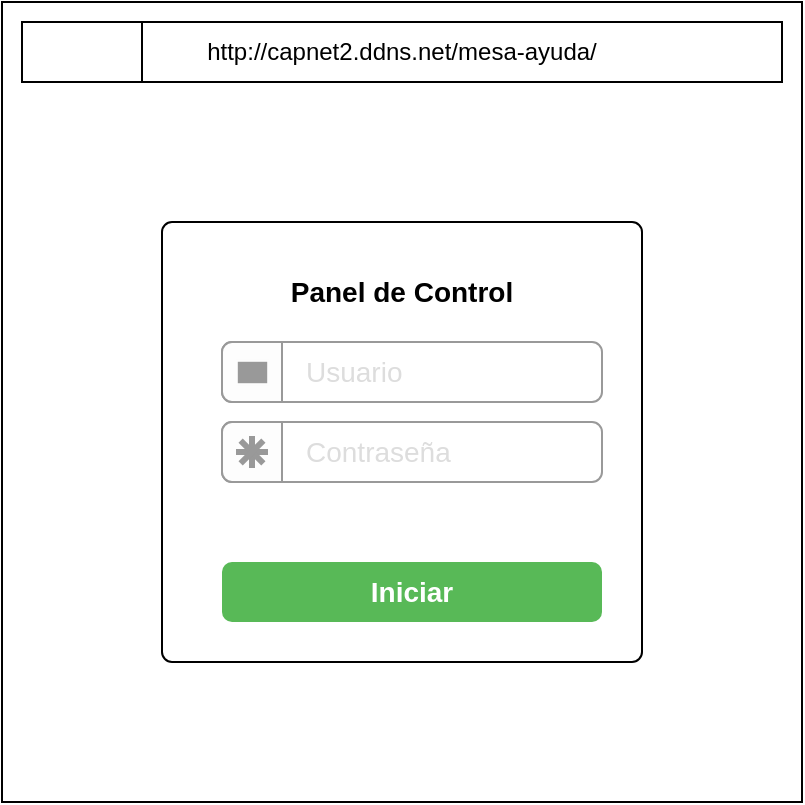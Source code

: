 <mxfile pages="6" version="11.2.3" type="github"><diagram id="V6C4SNen7nwvuiE-NOCK" name="Inicio-de-sesion"><mxGraphModel dx="868" dy="435" grid="1" gridSize="10" guides="1" tooltips="1" connect="1" arrows="1" fold="1" page="1" pageScale="1" pageWidth="827" pageHeight="1169" math="0" shadow="0"><root><mxCell id="0"/><mxCell id="1" parent="0"/><mxCell id="eSnz7Lyfkx7LO5RAHySK-10" value="" style="whiteSpace=wrap;html=1;aspect=fixed;" parent="1" vertex="1"><mxGeometry x="30" y="220" width="400" height="400" as="geometry"/></mxCell><mxCell id="eSnz7Lyfkx7LO5RAHySK-11" value="Panel de Control" style="html=1;shadow=0;dashed=0;shape=mxgraph.bootstrap.rrect;fillColor=#ffffff;align=center;rSize=5;strokeColor=#000000;verticalAlign=top;spacingTop=20;fontSize=14;fontStyle=1;whiteSpace=wrap;" parent="1" vertex="1"><mxGeometry x="110" y="330" width="240" height="220" as="geometry"/></mxCell><mxCell id="eSnz7Lyfkx7LO5RAHySK-12" value="Usuario" style="html=1;shadow=0;dashed=0;shape=mxgraph.bootstrap.rrect;rSize=5;strokeColor=#999999;fillColor=#ffffff;fontSize=14;fontColor=#dddddd;align=left;spacingLeft=40;whiteSpace=wrap;resizeWidth=1;" parent="eSnz7Lyfkx7LO5RAHySK-11" vertex="1"><mxGeometry width="190" height="30" relative="1" as="geometry"><mxPoint x="30" y="60" as="offset"/></mxGeometry></mxCell><mxCell id="eSnz7Lyfkx7LO5RAHySK-13" value="" style="html=1;shadow=0;dashed=0;shape=mxgraph.bootstrap.leftButton;rSize=5;strokeColor=#999999;fillColor=#fdfdfd;resizeHeight=1;" parent="eSnz7Lyfkx7LO5RAHySK-12" vertex="1"><mxGeometry width="30" height="30" relative="1" as="geometry"/></mxCell><mxCell id="eSnz7Lyfkx7LO5RAHySK-14" value="" style="html=1;shadow=0;dashed=0;shape=mxgraph.bootstrap.mail;strokeColor=#fdfdfd;fillColor=#999999;strokeWidth=1.3;" parent="eSnz7Lyfkx7LO5RAHySK-13" vertex="1"><mxGeometry x="0.5" y="0.5" width="16" height="12" relative="1" as="geometry"><mxPoint x="-8" y="-6" as="offset"/></mxGeometry></mxCell><mxCell id="eSnz7Lyfkx7LO5RAHySK-15" value="Contraseña" style="html=1;shadow=0;dashed=0;shape=mxgraph.bootstrap.rrect;fillColor=#ffffff;rSize=5;strokeColor=#999999;fontSize=14;fontColor=#dddddd;align=left;spacingLeft=40;whiteSpace=wrap;resizeWidth=1;" parent="eSnz7Lyfkx7LO5RAHySK-11" vertex="1"><mxGeometry width="190" height="30" relative="1" as="geometry"><mxPoint x="30" y="100" as="offset"/></mxGeometry></mxCell><mxCell id="eSnz7Lyfkx7LO5RAHySK-16" value="" style="html=1;shadow=0;dashed=0;shape=mxgraph.bootstrap.leftButton;rSize=5;strokeColor=#999999;fillColor=#fdfdfd;resizeHeight=1;" parent="eSnz7Lyfkx7LO5RAHySK-15" vertex="1"><mxGeometry width="30" height="30" relative="1" as="geometry"><mxPoint as="offset"/></mxGeometry></mxCell><mxCell id="eSnz7Lyfkx7LO5RAHySK-17" value="" style="html=1;shadow=0;dashed=0;shape=mxgraph.bootstrap.password;strokeColor=#999999;strokeWidth=3;" parent="eSnz7Lyfkx7LO5RAHySK-16" vertex="1"><mxGeometry x="0.5" y="0.5" width="16" height="16" relative="1" as="geometry"><mxPoint x="-8" y="-8" as="offset"/></mxGeometry></mxCell><mxCell id="eSnz7Lyfkx7LO5RAHySK-19" value="Iniciar" style="html=1;shadow=0;dashed=0;shape=mxgraph.bootstrap.rrect;rSize=5;strokeColor=none;fillColor=#58B957;fontColor=#ffffff;fontSize=14;fontStyle=1;whiteSpace=wrap;resizeWidth=1;" parent="eSnz7Lyfkx7LO5RAHySK-11" vertex="1"><mxGeometry y="1" width="190" height="30" relative="1" as="geometry"><mxPoint x="30" y="-50" as="offset"/></mxGeometry></mxCell><mxCell id="eSnz7Lyfkx7LO5RAHySK-20" value="http://capnet2.ddns.net/mesa-ayuda/" style="rounded=0;whiteSpace=wrap;html=1;" parent="1" vertex="1"><mxGeometry x="40" y="230" width="380" height="30" as="geometry"/></mxCell><mxCell id="eSnz7Lyfkx7LO5RAHySK-22" value="" style="rounded=0;whiteSpace=wrap;html=1;" parent="1" vertex="1"><mxGeometry x="40" y="230" width="60" height="30" as="geometry"/></mxCell></root></mxGraphModel></diagram><diagram id="AUbHJaZihgaQQBJDbieU" name="Panel-Control-Consultor-Inicio"><mxGraphModel dx="868" dy="435" grid="1" gridSize="10" guides="1" tooltips="1" connect="1" arrows="1" fold="1" page="1" pageScale="1" pageWidth="827" pageHeight="1169" math="0" shadow="0"><root><mxCell id="BrxIDbuQH4aZXTx4Kik1-0"/><mxCell id="BrxIDbuQH4aZXTx4Kik1-1" parent="BrxIDbuQH4aZXTx4Kik1-0"/><mxCell id="BrxIDbuQH4aZXTx4Kik1-2" value="" style="whiteSpace=wrap;html=1;aspect=fixed;" parent="BrxIDbuQH4aZXTx4Kik1-1" vertex="1"><mxGeometry x="20" y="20" width="950" height="950" as="geometry"/></mxCell><mxCell id="zqxK9CzTN9_G8NRnRZ9L-0" value="&amp;nbsp; &amp;nbsp; &amp;nbsp; http://capnet2.ddns.net/mesa-ayuda/aprobaciones&amp;nbsp;" style="rounded=0;whiteSpace=wrap;html=1;" parent="BrxIDbuQH4aZXTx4Kik1-1" vertex="1"><mxGeometry x="45" y="40" width="875" height="30" as="geometry"/></mxCell><mxCell id="zqxK9CzTN9_G8NRnRZ9L-1" value="" style="rounded=0;whiteSpace=wrap;html=1;" parent="BrxIDbuQH4aZXTx4Kik1-1" vertex="1"><mxGeometry x="45" y="40" width="60" height="30" as="geometry"/></mxCell><mxCell id="vphOkHT2wsxbjkJrXivK-15" value="" style="html=1;shadow=0;dashed=0;shape=mxgraph.bootstrap.rrect;strokeColor=none;rSize=5;fillColor=#222222;" vertex="1" parent="BrxIDbuQH4aZXTx4Kik1-1"><mxGeometry x="45" y="85" width="860" height="40" as="geometry"/></mxCell><mxCell id="vphOkHT2wsxbjkJrXivK-16" value="Consultor" style="html=1;shadow=0;dashed=0;shape=mxgraph.bootstrap.rect;strokeColor=none;fillColor=none;fontColor=#999999;fontSize=14;whiteSpace=wrap;resizeHeight=1;" vertex="1" parent="vphOkHT2wsxbjkJrXivK-15"><mxGeometry width="80" height="40" relative="1" as="geometry"/></mxCell><mxCell id="vphOkHT2wsxbjkJrXivK-17" value="Inicio" style="html=1;shadow=0;dashed=0;shape=mxgraph.bootstrap.rect;fillColor=#000000;strokeColor=none;fontColor=#ffffff;whiteSpace=wrap;resizeHeight=1;" vertex="1" parent="vphOkHT2wsxbjkJrXivK-15"><mxGeometry width="60" height="40" relative="1" as="geometry"><mxPoint x="80" as="offset"/></mxGeometry></mxCell><mxCell id="vphOkHT2wsxbjkJrXivK-18" value="Historico" style="html=1;shadow=0;dashed=0;shape=mxgraph.bootstrap.rect;strokeColor=none;fillColor=none;fontColor=#999999;whiteSpace=wrap;resizeHeight=1;" vertex="1" parent="vphOkHT2wsxbjkJrXivK-15"><mxGeometry width="60" height="40" relative="1" as="geometry"><mxPoint x="140" as="offset"/></mxGeometry></mxCell><mxCell id="vphOkHT2wsxbjkJrXivK-19" value="Salir" style="html=1;shadow=0;dashed=0;shape=mxgraph.bootstrap.rect;strokeColor=none;fillColor=none;fontColor=#999999;whiteSpace=wrap;resizeHeight=1;" vertex="1" parent="vphOkHT2wsxbjkJrXivK-15"><mxGeometry width="60" height="40" relative="1" as="geometry"><mxPoint x="785" as="offset"/></mxGeometry></mxCell><mxCell id="vphOkHT2wsxbjkJrXivK-20" value="" style="html=1;shadow=0;dashed=0;shape=mxgraph.bootstrap.horLines;strokeColor=#dddddd;fillColor=#ffffff;" vertex="1" parent="BrxIDbuQH4aZXTx4Kik1-1"><mxGeometry x="57.5" y="148" width="850" height="444" as="geometry"/></mxCell><mxCell id="vphOkHT2wsxbjkJrXivK-21" value="" style="html=1;shadow=0;dashed=0;shape=mxgraph.bootstrap.horLines;strokeColor=inherit;fillColor=#000000;fillOpacity=3;resizeWidth=1;" vertex="1" parent="vphOkHT2wsxbjkJrXivK-20"><mxGeometry width="850" height="40" relative="1" as="geometry"/></mxCell><mxCell id="vphOkHT2wsxbjkJrXivK-22" value="Agencia" style="html=1;shadow=0;dashed=0;shape=mxgraph.bootstrap.rect;strokeColor=none;fillColor=none;fontSize=14;fontStyle=1;align=left;spacingLeft=10;whiteSpace=wrap;resizeHeight=1;" vertex="1" parent="vphOkHT2wsxbjkJrXivK-21"><mxGeometry width="200" height="40" relative="1" as="geometry"><mxPoint x="17.5" as="offset"/></mxGeometry></mxCell><mxCell id="vphOkHT2wsxbjkJrXivK-23" value="Descripción" style="html=1;shadow=0;dashed=0;shape=mxgraph.bootstrap.rect;strokeColor=none;fillColor=none;fontSize=14;fontStyle=1;align=left;spacingLeft=10;whiteSpace=wrap;resizeWidth=1;resizeHeight=1;" vertex="1" parent="vphOkHT2wsxbjkJrXivK-21"><mxGeometry width="169.034" height="40" relative="1" as="geometry"><mxPoint x="200" as="offset"/></mxGeometry></mxCell><mxCell id="vphOkHT2wsxbjkJrXivK-70" value="Fecha de Solicitud" style="html=1;shadow=0;dashed=0;shape=mxgraph.bootstrap.rect;strokeColor=none;fillColor=none;fontSize=14;fontStyle=1;align=left;spacingLeft=10;whiteSpace=wrap;resizeHeight=1;" vertex="1" parent="vphOkHT2wsxbjkJrXivK-21"><mxGeometry x="700" width="150" height="40" as="geometry"/></mxCell><mxCell id="vphOkHT2wsxbjkJrXivK-24" value="" style="strokeColor=inherit;fillColor=inherit;gradientColor=inherit;html=1;shadow=0;dashed=0;shape=mxgraph.bootstrap.horLines;resizeWidth=1;" vertex="1" parent="vphOkHT2wsxbjkJrXivK-20"><mxGeometry width="850.0" height="130" relative="1" as="geometry"><mxPoint y="40" as="offset"/></mxGeometry></mxCell><mxCell id="vphOkHT2wsxbjkJrXivK-25" value="Agencia 1" style="html=1;shadow=0;dashed=0;shape=mxgraph.bootstrap.rect;strokeColor=none;fillColor=none;align=left;spacingLeft=10;whiteSpace=wrap;" vertex="1" parent="vphOkHT2wsxbjkJrXivK-24"><mxGeometry width="150" height="40" relative="1" as="geometry"><mxPoint x="17.5" as="offset"/></mxGeometry></mxCell><mxCell id="vphOkHT2wsxbjkJrXivK-26" value="Hello! At vero eos et accusamus et iusto odio dignissimos ducimus qui blanditiis praesentium deleniti atque corrupti quos doloreset quas molestias excepturi sint occaecati cupiditate non provident, similique sunt in culpa qui officia deserunt mollitia animi, id estlaborum et dolorum fuga. Et harum quidem rerum facilis est et expedita distinctio. Name libero tempore, cum soluta nobis est eligendioptio cumque nihil impedit quo." style="html=1;shadow=0;dashed=0;shape=mxgraph.bootstrap.rect;strokeColor=none;fillColor=none;align=left;valign=top;spacingLeft=10;verticalAlign=top;spacingTop=6;whiteSpace=wrap;resizeWidth=1;" vertex="1" parent="vphOkHT2wsxbjkJrXivK-24"><mxGeometry width="320" height="130" relative="1" as="geometry"><mxPoint x="140" as="offset"/></mxGeometry></mxCell><mxCell id="vphOkHT2wsxbjkJrXivK-74" value="dd/mm/aaaa" style="html=1;shadow=0;dashed=0;shape=mxgraph.bootstrap.rect;strokeColor=none;fillColor=none;align=left;spacingLeft=10;whiteSpace=wrap;" vertex="1" parent="vphOkHT2wsxbjkJrXivK-24"><mxGeometry x="713" y="10" width="128" height="40" as="geometry"/></mxCell><mxCell id="XpWcADdwFx_BOUcKltsq-0" value="Aprobar" style="html=1;shadow=0;dashed=0;shape=mxgraph.bootstrap.rrect;align=center;rSize=5;strokeColor=none;fillColor=#58B957;fontColor=#ffffff;fontStyle=1;whiteSpace=wrap;" vertex="1" parent="vphOkHT2wsxbjkJrXivK-24"><mxGeometry x="500" y="30" width="66" height="30" as="geometry"/></mxCell><mxCell id="XpWcADdwFx_BOUcKltsq-1" value="Rechazar" style="html=1;shadow=0;dashed=0;shape=mxgraph.bootstrap.rrect;align=center;rSize=5;strokeColor=none;fillColor=#DB524C;fontColor=#ffffff;fontStyle=1;whiteSpace=wrap;" vertex="1" parent="vphOkHT2wsxbjkJrXivK-24"><mxGeometry x="572" y="30" width="68" height="30" as="geometry"/></mxCell><mxCell id="XpWcADdwFx_BOUcKltsq-2" value="Detalle" style="html=1;shadow=0;dashed=0;shape=mxgraph.bootstrap.rrect;align=center;rSize=5;strokeColor=none;fillColor=#0D5B9D;fontColor=#ffffff;fontStyle=1;whiteSpace=wrap;" vertex="1" parent="vphOkHT2wsxbjkJrXivK-24"><mxGeometry x="500" y="82" width="70" height="28" as="geometry"/></mxCell><mxCell id="vphOkHT2wsxbjkJrXivK-29" value="" style="strokeColor=inherit;fillColor=inherit;gradientColor=inherit;html=1;shadow=0;dashed=0;shape=mxgraph.bootstrap.horLines;resizeWidth=1;" vertex="1" parent="vphOkHT2wsxbjkJrXivK-20"><mxGeometry width="850.0" height="100" relative="1" as="geometry"><mxPoint y="170" as="offset"/></mxGeometry></mxCell><mxCell id="vphOkHT2wsxbjkJrXivK-30" value="Agencia 2" style="html=1;shadow=0;dashed=0;shape=mxgraph.bootstrap.rect;strokeColor=none;fillColor=none;align=left;spacingLeft=10;whiteSpace=wrap;" vertex="1" parent="vphOkHT2wsxbjkJrXivK-29"><mxGeometry width="100" height="40" relative="1" as="geometry"><mxPoint x="17.5" y="2" as="offset"/></mxGeometry></mxCell><mxCell id="vphOkHT2wsxbjkJrXivK-31" value="Hello, deleniti atque corrupti quos dolores et quas molestias excepturi sint occaecati cupiditate non provident, similique sunt in culpa quiofficia deserunt mollitia animi, id est fuga. Et harum quidem rerum facilis est et expedita distinctio. Nam nobis est eligendi optio cumquenihil impedit quo minus id quod maxime placeat." style="html=1;shadow=0;dashed=0;shape=mxgraph.bootstrap.rect;strokeColor=none;fillColor=none;align=left;valign=top;spacingLeft=10;verticalAlign=top;spacingTop=6;whiteSpace=wrap;resizeWidth=1;" vertex="1" parent="vphOkHT2wsxbjkJrXivK-29"><mxGeometry width="330" height="100" relative="1" as="geometry"><mxPoint x="140" as="offset"/></mxGeometry></mxCell><mxCell id="vphOkHT2wsxbjkJrXivK-75" value="dd/mm/aaaa" style="html=1;shadow=0;dashed=0;shape=mxgraph.bootstrap.rect;strokeColor=none;fillColor=none;align=left;spacingLeft=10;whiteSpace=wrap;" vertex="1" parent="vphOkHT2wsxbjkJrXivK-29"><mxGeometry x="713" y="20" width="127" height="40" as="geometry"/></mxCell><mxCell id="XpWcADdwFx_BOUcKltsq-3" value="Aprobar" style="html=1;shadow=0;dashed=0;shape=mxgraph.bootstrap.rrect;align=center;rSize=5;strokeColor=none;fillColor=#58B957;fontColor=#ffffff;fontStyle=1;whiteSpace=wrap;" vertex="1" parent="vphOkHT2wsxbjkJrXivK-29"><mxGeometry x="500" y="12" width="70" height="30" as="geometry"/></mxCell><mxCell id="T7xlvq3Yl7Ufdzz6S2g3-0" value="Aprobar" style="html=1;shadow=0;dashed=0;shape=mxgraph.bootstrap.rrect;align=center;rSize=5;strokeColor=none;fillColor=#58B957;fontColor=#ffffff;fontStyle=1;whiteSpace=wrap;" vertex="1" parent="vphOkHT2wsxbjkJrXivK-29"><mxGeometry x="502" y="-98" width="66" height="30" as="geometry"/></mxCell><mxCell id="XpWcADdwFx_BOUcKltsq-4" value="Rechazar" style="html=1;shadow=0;dashed=0;shape=mxgraph.bootstrap.rrect;align=center;rSize=5;strokeColor=none;fillColor=#DB524C;fontColor=#ffffff;fontStyle=1;whiteSpace=wrap;" vertex="1" parent="vphOkHT2wsxbjkJrXivK-29"><mxGeometry x="574" y="12" width="68" height="30" as="geometry"/></mxCell><mxCell id="XpWcADdwFx_BOUcKltsq-5" value="Detalle" style="html=1;shadow=0;dashed=0;shape=mxgraph.bootstrap.rrect;align=center;rSize=5;strokeColor=none;fillColor=#0D5B9D;fontColor=#ffffff;fontStyle=1;whiteSpace=wrap;" vertex="1" parent="vphOkHT2wsxbjkJrXivK-29"><mxGeometry x="502" y="64" width="70" height="28" as="geometry"/></mxCell><mxCell id="vphOkHT2wsxbjkJrXivK-34" value="" style="strokeColor=inherit;fillColor=inherit;gradientColor=inherit;html=1;shadow=0;dashed=0;shape=mxgraph.bootstrap.horLines;resizeWidth=1;" vertex="1" parent="vphOkHT2wsxbjkJrXivK-20"><mxGeometry width="850.0" height="160" relative="1" as="geometry"><mxPoint y="270" as="offset"/></mxGeometry></mxCell><mxCell id="vphOkHT2wsxbjkJrXivK-35" value="Agencia 3" style="html=1;shadow=0;dashed=0;shape=mxgraph.bootstrap.rect;strokeColor=none;fillColor=none;align=left;spacingLeft=10;whiteSpace=wrap;" vertex="1" parent="vphOkHT2wsxbjkJrXivK-34"><mxGeometry x="17.5" width="150" height="40" as="geometry"/></mxCell><mxCell id="vphOkHT2wsxbjkJrXivK-36" value="Hello! Sed ut perspiciatis unde omnis iste natus error sit voluptatem accusantium doloremque laudantium, totam rem aperiam, eaque ipsaquae ab illo inventore veritatis et quasi architecto beatae vitae dicta sunt explicabo. Nemo enim ipsam voluptatem quia voluptas sitaspernatur aut odit aut fugit, sed quia consequuntur magni dolores eos qui ratione voluptatem sequi nesciunt. Neque porro quisquam est,qui dolorem ipsum quia dolor sit amet, consectetur, adipisci velit, sed quia non numquam eius modi tempora incidunt ut labore et doloremagnam aliquam quaerat voluptarem." style="html=1;shadow=0;dashed=0;shape=mxgraph.bootstrap.rect;strokeColor=none;fillColor=none;align=left;valign=top;spacingLeft=10;verticalAlign=top;spacingTop=6;whiteSpace=wrap;resizeWidth=1;" vertex="1" parent="vphOkHT2wsxbjkJrXivK-34"><mxGeometry width="360" height="160" relative="1" as="geometry"><mxPoint x="140" as="offset"/></mxGeometry></mxCell><mxCell id="vphOkHT2wsxbjkJrXivK-76" value="dd/mm/aaaa" style="html=1;shadow=0;dashed=0;shape=mxgraph.bootstrap.rect;strokeColor=none;fillColor=none;align=left;spacingLeft=10;whiteSpace=wrap;" vertex="1" parent="vphOkHT2wsxbjkJrXivK-34"><mxGeometry x="713" y="15" width="127" height="40" as="geometry"/></mxCell><mxCell id="XpWcADdwFx_BOUcKltsq-6" value="Aprobar" style="html=1;shadow=0;dashed=0;shape=mxgraph.bootstrap.rrect;align=center;rSize=5;strokeColor=none;fillColor=#58B957;fontColor=#ffffff;fontStyle=1;whiteSpace=wrap;" vertex="1" parent="vphOkHT2wsxbjkJrXivK-34"><mxGeometry x="506" y="40" width="66" height="30" as="geometry"/></mxCell><mxCell id="XpWcADdwFx_BOUcKltsq-7" value="Rechazar" style="html=1;shadow=0;dashed=0;shape=mxgraph.bootstrap.rrect;align=center;rSize=5;strokeColor=none;fillColor=#DB524C;fontColor=#ffffff;fontStyle=1;whiteSpace=wrap;" vertex="1" parent="vphOkHT2wsxbjkJrXivK-34"><mxGeometry x="578" y="40" width="68" height="30" as="geometry"/></mxCell><mxCell id="XpWcADdwFx_BOUcKltsq-8" value="Detalle" style="html=1;shadow=0;dashed=0;shape=mxgraph.bootstrap.rrect;align=center;rSize=5;strokeColor=none;fillColor=#0D5B9D;fontColor=#ffffff;fontStyle=1;whiteSpace=wrap;" vertex="1" parent="vphOkHT2wsxbjkJrXivK-34"><mxGeometry x="506" y="92" width="70" height="28" as="geometry"/></mxCell><mxCell id="SslGEyugBBA6mjpN_px5-0" value="" style="html=1;shadow=0;dashed=0;shape=mxgraph.bootstrap.rrect;fillColor=#ffffff;strokeColor=#dddddd;whiteSpace=wrap;fontSize=16;" vertex="1" parent="BrxIDbuQH4aZXTx4Kik1-1"><mxGeometry x="262.5" y="605" width="485" height="35" as="geometry"/></mxCell><mxCell id="SslGEyugBBA6mjpN_px5-1" value="&lt;&lt;" style="strokeColor=inherit;fillColor=inherit;gradientColor=inherit;html=1;shadow=0;dashed=0;shape=mxgraph.bootstrap.leftButton;fontColor=#3D8BCD;whiteSpace=wrap;" vertex="1" parent="SslGEyugBBA6mjpN_px5-0"><mxGeometry width="44.091" height="35" as="geometry"/></mxCell><mxCell id="SslGEyugBBA6mjpN_px5-2" value="1" style="strokeColor=inherit;fillColor=inherit;gradientColor=inherit;html=1;shadow=0;dashed=0;shape=mxgraph.bootstrap.rect;perimeter=none;fontColor=#3D8BCD;whiteSpace=wrap;" vertex="1" parent="SslGEyugBBA6mjpN_px5-0"><mxGeometry x="44.091" width="44.091" height="35" as="geometry"/></mxCell><mxCell id="SslGEyugBBA6mjpN_px5-3" value="3" style="strokeColor=inherit;fillColor=inherit;gradientColor=inherit;html=1;shadow=0;dashed=0;shape=mxgraph.bootstrap.rect;perimeter=none;fontColor=#3D8BCD;whiteSpace=wrap;" vertex="1" parent="SslGEyugBBA6mjpN_px5-0"><mxGeometry x="132.273" width="44.091" height="35" as="geometry"/></mxCell><mxCell id="SslGEyugBBA6mjpN_px5-4" value="4" style="strokeColor=inherit;fillColor=inherit;gradientColor=inherit;html=1;shadow=0;dashed=0;shape=mxgraph.bootstrap.rect;perimeter=none;fontColor=#3D8BCD;whiteSpace=wrap;" vertex="1" parent="SslGEyugBBA6mjpN_px5-0"><mxGeometry x="176.364" width="44.091" height="35" as="geometry"/></mxCell><mxCell id="SslGEyugBBA6mjpN_px5-5" value="5" style="strokeColor=inherit;fillColor=inherit;gradientColor=inherit;html=1;shadow=0;dashed=0;shape=mxgraph.bootstrap.rect;perimeter=none;fontColor=#3D8BCD;whiteSpace=wrap;" vertex="1" parent="SslGEyugBBA6mjpN_px5-0"><mxGeometry x="220.455" width="44.091" height="35" as="geometry"/></mxCell><mxCell id="SslGEyugBBA6mjpN_px5-6" value="6" style="strokeColor=inherit;fillColor=inherit;gradientColor=inherit;html=1;shadow=0;dashed=0;shape=mxgraph.bootstrap.rect;perimeter=none;fontColor=#3D8BCD;whiteSpace=wrap;" vertex="1" parent="SslGEyugBBA6mjpN_px5-0"><mxGeometry x="264.545" width="44.091" height="35" as="geometry"/></mxCell><mxCell id="SslGEyugBBA6mjpN_px5-7" value="7" style="strokeColor=inherit;fillColor=inherit;gradientColor=inherit;html=1;shadow=0;dashed=0;shape=mxgraph.bootstrap.rect;perimeter=none;fontColor=#3D8BCD;whiteSpace=wrap;" vertex="1" parent="SslGEyugBBA6mjpN_px5-0"><mxGeometry x="308.636" width="44.091" height="35" as="geometry"/></mxCell><mxCell id="SslGEyugBBA6mjpN_px5-8" value="8" style="strokeColor=inherit;fillColor=inherit;gradientColor=inherit;html=1;shadow=0;dashed=0;shape=mxgraph.bootstrap.rect;perimeter=none;fontColor=#3D8BCD;whiteSpace=wrap;" vertex="1" parent="SslGEyugBBA6mjpN_px5-0"><mxGeometry x="352.727" width="44.091" height="35" as="geometry"/></mxCell><mxCell id="SslGEyugBBA6mjpN_px5-9" value="9" style="strokeColor=inherit;fillColor=inherit;gradientColor=inherit;html=1;shadow=0;dashed=0;shape=mxgraph.bootstrap.rect;perimeter=none;fontColor=#3D8BCD;whiteSpace=wrap;" vertex="1" parent="SslGEyugBBA6mjpN_px5-0"><mxGeometry x="396.818" width="44.091" height="35" as="geometry"/></mxCell><mxCell id="SslGEyugBBA6mjpN_px5-10" value="&gt;&gt;" style="strokeColor=inherit;fillColor=inherit;gradientColor=inherit;html=1;shadow=0;dashed=0;shape=mxgraph.bootstrap.rightButton;fontColor=#3D8BCD;whiteSpace=wrap;" vertex="1" parent="SslGEyugBBA6mjpN_px5-0"><mxGeometry x="440.909" width="44.091" height="35" as="geometry"/></mxCell><mxCell id="SslGEyugBBA6mjpN_px5-11" value="2" style="html=1;shadow=0;dashed=0;shape=mxgraph.bootstrap.rect;strokeColor=#3D8BCD;fillColor=#3D8BCD;perimeter=none;fontColor=#ffffff;whiteSpace=wrap;" vertex="1" parent="SslGEyugBBA6mjpN_px5-0"><mxGeometry x="88.182" width="44.091" height="35" as="geometry"/></mxCell></root></mxGraphModel></diagram><diagram id="7RSqLssoabZV-WNS5soW" name="Botones-Desplegables-Consultor"><mxGraphModel dx="1021" dy="512" grid="1" gridSize="10" guides="1" tooltips="1" connect="1" arrows="1" fold="1" page="1" pageScale="1" pageWidth="827" pageHeight="1169" math="0" shadow="0"><root><mxCell id="ep3uCCvtEq7BlIsOUkAk-0"/><mxCell id="ep3uCCvtEq7BlIsOUkAk-1" parent="ep3uCCvtEq7BlIsOUkAk-0"/><mxCell id="ep3uCCvtEq7BlIsOUkAk-8" value="" style="rounded=0;whiteSpace=wrap;html=1;" vertex="1" parent="ep3uCCvtEq7BlIsOUkAk-1"><mxGeometry x="70" y="130" width="760" height="370" as="geometry"/></mxCell><mxCell id="ep3uCCvtEq7BlIsOUkAk-9" value="" style="html=1;shadow=0;dashed=0;shape=mxgraph.bootstrap.horLines;strokeColor=#dddddd;fillColor=#fdfdfd;" vertex="1" parent="ep3uCCvtEq7BlIsOUkAk-1"><mxGeometry x="80" y="160" width="730" height="50" as="geometry"/></mxCell><mxCell id="ep3uCCvtEq7BlIsOUkAk-10" value="Rechazar" style="html=1;shadow=0;dashed=0;shape=mxgraph.bootstrap.rrect;rSize=3;strokeColor=#666666;fillColor=#000000;align=left;labelPosition=right;spacingLeft=10;fontStyle=1;fontColor=#333333;" vertex="1" parent="ep3uCCvtEq7BlIsOUkAk-9"><mxGeometry y="0.5" width="14" height="14" relative="1" as="geometry"><mxPoint x="13" y="-7" as="offset"/></mxGeometry></mxCell><mxCell id="ep3uCCvtEq7BlIsOUkAk-11" value="Motivo de Rechazo" style="html=1;shadow=0;dashed=0;shape=mxgraph.bootstrap.rect;strokeColor=none;fillColor=none;fontColor=#999999;align=left;spacingLeft=5;whiteSpace=wrap;" vertex="1" parent="ep3uCCvtEq7BlIsOUkAk-1"><mxGeometry x="120" y="230" width="130" height="20" as="geometry"/></mxCell><mxCell id="ep3uCCvtEq7BlIsOUkAk-15" value="Detalle de Rechazo" style="html=1;shadow=0;dashed=0;shape=mxgraph.bootstrap.rect;strokeColor=none;fillColor=none;fontColor=#999999;align=left;spacingLeft=5;whiteSpace=wrap;" vertex="1" parent="ep3uCCvtEq7BlIsOUkAk-1"><mxGeometry x="120" y="300" width="130" height="20" as="geometry"/></mxCell><mxCell id="ep3uCCvtEq7BlIsOUkAk-17" value="&lt;span style=&quot;font-family: &amp;#34;open sans&amp;#34; , &amp;#34;arial&amp;#34; , sans-serif ; font-size: 14px ; text-align: justify ; background-color: rgb(255 , 255 , 255)&quot;&gt;Lorem ipsum dolor sit amet, consectetur adipiscing elit. Etiam ac condimentum justo, sit amet pharetra elit. Curabitur euismod turpis non diam elementum, nec vestibulum nisi ultrices.&lt;/span&gt;" style="html=1;shadow=0;dashed=0;shape=mxgraph.bootstrap.rrect;rSize=5;strokeColor=#999999;fillColor=#ffffff;align=left;fontSize=16;spacingLeft=10;whiteSpace=wrap;" vertex="1" parent="ep3uCCvtEq7BlIsOUkAk-1"><mxGeometry x="120" y="320" width="640" height="60" as="geometry"/></mxCell><mxCell id="o2LbItXBjCiNPjvnJuyA-6" value="Motivo de Rechazo" style="html=1;shadow=0;dashed=0;shape=mxgraph.bootstrap.rrect;fillColor=#ffffff;align=left;rSize=5;strokeColor=#dddddd;spacingRight=20;fontSize=14;whiteSpace=wrap;spacingLeft=4;" vertex="1" parent="ep3uCCvtEq7BlIsOUkAk-1"><mxGeometry x="120" y="257" width="640" height="40" as="geometry"/></mxCell><mxCell id="o2LbItXBjCiNPjvnJuyA-7" value="" style="strokeColor=inherit;fillColor=inherit;gradientColor=inherit;html=1;shadow=0;dashed=0;shape=mxgraph.bootstrap.rightButton;rSize=5;perimeter=none;resizeHeight=1;" vertex="1" parent="o2LbItXBjCiNPjvnJuyA-6"><mxGeometry x="1" width="30" height="40" relative="1" as="geometry"><mxPoint x="-30" as="offset"/></mxGeometry></mxCell><mxCell id="o2LbItXBjCiNPjvnJuyA-8" value="" style="shape=triangle;direction=south;fillColor=#000000;strokeColor=none;perimeter=none;" vertex="1" parent="o2LbItXBjCiNPjvnJuyA-7"><mxGeometry x="1" y="0.5" width="10" height="5" relative="1" as="geometry"><mxPoint x="-20" y="-2.5" as="offset"/></mxGeometry></mxCell><mxCell id="o2LbItXBjCiNPjvnJuyA-9" value="Rechazar" style="html=1;shadow=0;dashed=0;shape=mxgraph.bootstrap.rrect;rSize=5;fillColor=#DB524C;align=center;strokeColor=#DB524C;fontColor=#ffffff;fontSize=16;whiteSpace=wrap;" vertex="1" parent="ep3uCCvtEq7BlIsOUkAk-1"><mxGeometry x="413" y="406.5" width="93" height="37" as="geometry"/></mxCell><mxCell id="o2LbItXBjCiNPjvnJuyA-14" value="" style="rounded=0;whiteSpace=wrap;html=1;fillColor=#FFFFFF;" vertex="1" parent="ep3uCCvtEq7BlIsOUkAk-1"><mxGeometry x="73" y="580" width="840" height="930" as="geometry"/></mxCell><mxCell id="o2LbItXBjCiNPjvnJuyA-32" value="" style="html=1;shadow=0;dashed=0;shape=mxgraph.bootstrap.horLines;strokeColor=#dddddd;fillColor=#fdfdfd;" vertex="1" parent="ep3uCCvtEq7BlIsOUkAk-1"><mxGeometry x="86.5" y="600" width="800" height="50" as="geometry"/></mxCell><mxCell id="o2LbItXBjCiNPjvnJuyA-33" value="Detalle de Solicitud" style="html=1;shadow=0;dashed=0;shape=mxgraph.bootstrap.checkbox;strokeColor=#dddddd;fillColor=#000000;align=left;labelPosition=right;spacingLeft=10;fontStyle=1;" vertex="1" parent="o2LbItXBjCiNPjvnJuyA-32"><mxGeometry y="0.5" width="14" height="14" relative="1" as="geometry"><mxPoint x="13" y="-7" as="offset"/></mxGeometry></mxCell><mxCell id="o2LbItXBjCiNPjvnJuyA-37" value="Aplicación" style="html=1;shadow=0;dashed=0;shape=mxgraph.bootstrap.rect;strokeColor=none;fillColor=none;fontColor=#999999;align=left;spacingLeft=5;whiteSpace=wrap;" vertex="1" parent="ep3uCCvtEq7BlIsOUkAk-1"><mxGeometry x="139.5" y="650" width="100" height="20" as="geometry"/></mxCell><mxCell id="o2LbItXBjCiNPjvnJuyA-39" value="Aplicación 1" style="html=1;shadow=0;dashed=0;shape=mxgraph.bootstrap.rrect;rSize=5;strokeColor=#999999;fillColor=#ffffff;align=left;fontSize=16;spacingLeft=10;whiteSpace=wrap;" vertex="1" parent="ep3uCCvtEq7BlIsOUkAk-1"><mxGeometry x="139.5" y="670" width="640" height="40" as="geometry"/></mxCell><mxCell id="o2LbItXBjCiNPjvnJuyA-41" value="Email Contacto Agencia" style="html=1;shadow=0;dashed=0;shape=mxgraph.bootstrap.rect;strokeColor=none;fillColor=none;fontColor=#999999;align=left;spacingLeft=5;whiteSpace=wrap;" vertex="1" parent="ep3uCCvtEq7BlIsOUkAk-1"><mxGeometry x="134.5" y="781.5" width="157" height="20" as="geometry"/></mxCell><mxCell id="o2LbItXBjCiNPjvnJuyA-45" value="Telefono Contacto Agenca" style="html=1;shadow=0;dashed=0;shape=mxgraph.bootstrap.rect;strokeColor=none;fillColor=none;fontColor=#999999;align=left;spacingLeft=5;whiteSpace=wrap;" vertex="1" parent="ep3uCCvtEq7BlIsOUkAk-1"><mxGeometry x="139.5" y="845" width="167" height="20" as="geometry"/></mxCell><mxCell id="o2LbItXBjCiNPjvnJuyA-47" value="55-1231-123-123" style="html=1;shadow=0;dashed=0;shape=mxgraph.bootstrap.rrect;rSize=5;strokeColor=#999999;fillColor=#ffffff;align=left;fontSize=16;spacingLeft=10;whiteSpace=wrap;" vertex="1" parent="ep3uCCvtEq7BlIsOUkAk-1"><mxGeometry x="139.5" y="865" width="640" height="40" as="geometry"/></mxCell><mxCell id="o2LbItXBjCiNPjvnJuyA-51" value="soporte@agencia.mx" style="html=1;shadow=0;dashed=0;shape=mxgraph.bootstrap.rrect;rSize=5;strokeColor=#999999;fillColor=#ffffff;align=left;fontSize=16;spacingLeft=10;whiteSpace=wrap;" vertex="1" parent="ep3uCCvtEq7BlIsOUkAk-1"><mxGeometry x="134.5" y="801.5" width="640" height="40" as="geometry"/></mxCell><mxCell id="o2LbItXBjCiNPjvnJuyA-52" value="Descripcion de Solicitud" style="html=1;shadow=0;dashed=0;shape=mxgraph.bootstrap.rect;strokeColor=none;fillColor=none;fontColor=#999999;align=left;spacingLeft=5;whiteSpace=wrap;" vertex="1" parent="ep3uCCvtEq7BlIsOUkAk-1"><mxGeometry x="128" y="905" width="167" height="20" as="geometry"/></mxCell><mxCell id="o2LbItXBjCiNPjvnJuyA-53" value="&lt;span style=&quot;font-family: &amp;#34;open sans&amp;#34; , &amp;#34;arial&amp;#34; , sans-serif ; font-size: 14px ; text-align: justify ; background-color: rgb(255 , 255 , 255)&quot;&gt;Lorem ipsum dolor sit amet, consectetur adipiscing elit. Etiam ac condimentum justo, sit amet pharetra elit. Curabitur euismod turpis non diam elementum, nec vestibulum nisi ultrices. Donec vestibulum, odio vel mattis rutrum, erat elit scelerisque nisi, sed posuere turpis est id enim. Aenean viverra erat quis sapien mattis, et molestie erat rhoncus. Quisque ut ultrices ipsum. Mauris vestibulum lorem eget nulla&amp;nbsp;&lt;/span&gt;" style="html=1;shadow=0;dashed=0;shape=mxgraph.bootstrap.rrect;rSize=5;strokeColor=#999999;fillColor=#ffffff;align=left;fontSize=16;spacingLeft=10;whiteSpace=wrap;" vertex="1" parent="ep3uCCvtEq7BlIsOUkAk-1"><mxGeometry x="136" y="925" width="637" height="120" as="geometry"/></mxCell><mxCell id="o2LbItXBjCiNPjvnJuyA-54" value="Evidencias" style="html=1;shadow=0;dashed=0;shape=mxgraph.bootstrap.rect;strokeColor=none;fillColor=none;fontColor=#999999;align=left;spacingLeft=5;whiteSpace=wrap;" vertex="1" parent="ep3uCCvtEq7BlIsOUkAk-1"><mxGeometry x="134.5" y="1050" width="167" height="20" as="geometry"/></mxCell><mxCell id="o2LbItXBjCiNPjvnJuyA-55" value="" style="html=1;shadow=0;dashed=0;shape=mxgraph.bootstrap.rrect;rSize=5;strokeColor=#999999;fillColor=#ffffff;align=left;fontSize=16;spacingLeft=10;whiteSpace=wrap;" vertex="1" parent="ep3uCCvtEq7BlIsOUkAk-1"><mxGeometry x="135" y="1070" width="637" height="190" as="geometry"/></mxCell><mxCell id="o2LbItXBjCiNPjvnJuyA-60" value="" style="verticalLabelPosition=bottom;verticalAlign=top;html=1;shape=mxgraph.basic.x;fillColor=#000000;fontSize=16;" vertex="1" parent="ep3uCCvtEq7BlIsOUkAk-1"><mxGeometry x="803.5" y="140" width="13" height="10" as="geometry"/></mxCell><mxCell id="o2LbItXBjCiNPjvnJuyA-61" value="" style="verticalLabelPosition=bottom;verticalAlign=top;html=1;shape=mxgraph.basic.x;fillColor=#000000;fontSize=16;" vertex="1" parent="ep3uCCvtEq7BlIsOUkAk-1"><mxGeometry x="886.5" y="540" width="13" height="10" as="geometry"/></mxCell><mxCell id="y2rGlGdvCZg8sd-peCY--0" value="Imagen1" style="html=1;shadow=0;dashed=0;shape=mxgraph.bootstrap.image;align=center;rSize=5;strokeColor=#f6f6f6;fillColor=#f6f6f6;fontColor=#999999;strokeWidth=2;whiteSpace=wrap;" vertex="1" parent="ep3uCCvtEq7BlIsOUkAk-1"><mxGeometry x="175" y="1090" width="150" height="150" as="geometry"/></mxCell><mxCell id="y2rGlGdvCZg8sd-peCY--1" value="Imagen2" style="html=1;shadow=0;dashed=0;shape=mxgraph.bootstrap.image;align=center;rSize=5;strokeColor=#f6f6f6;fillColor=#f6f6f6;fontColor=#999999;strokeWidth=2;whiteSpace=wrap;" vertex="1" parent="ep3uCCvtEq7BlIsOUkAk-1"><mxGeometry x="356" y="1093.5" width="150" height="150" as="geometry"/></mxCell><mxCell id="y2rGlGdvCZg8sd-peCY--2" value="Imagen3" style="html=1;shadow=0;dashed=0;shape=mxgraph.bootstrap.image;align=center;rSize=5;strokeColor=#f6f6f6;fillColor=#f6f6f6;fontColor=#999999;strokeWidth=2;whiteSpace=wrap;" vertex="1" parent="ep3uCCvtEq7BlIsOUkAk-1"><mxGeometry x="550" y="1093.5" width="150" height="150" as="geometry"/></mxCell><mxCell id="y2rGlGdvCZg8sd-peCY--4" value="Aprobar" style="html=1;shadow=0;dashed=0;shape=mxgraph.bootstrap.rrect;align=center;rSize=5;strokeColor=none;fillColor=#58B957;fontColor=#ffffff;fontStyle=1;whiteSpace=wrap;" vertex="1" parent="ep3uCCvtEq7BlIsOUkAk-1"><mxGeometry x="290" y="1340" width="160" height="50" as="geometry"/></mxCell><mxCell id="y2rGlGdvCZg8sd-peCY--5" value="Rechazar" style="html=1;shadow=0;dashed=0;shape=mxgraph.bootstrap.rrect;align=center;rSize=5;strokeColor=none;fillColor=#DB524C;fontColor=#ffffff;fontStyle=1;whiteSpace=wrap;" vertex="1" parent="ep3uCCvtEq7BlIsOUkAk-1"><mxGeometry x="470" y="1340" width="155" height="50" as="geometry"/></mxCell><mxCell id="TJKANgYn7kkpNbOEeSjB-3" value="Agencia" style="html=1;shadow=0;dashed=0;shape=mxgraph.bootstrap.rect;strokeColor=none;fillColor=none;fontColor=#999999;align=left;spacingLeft=5;whiteSpace=wrap;" vertex="1" parent="ep3uCCvtEq7BlIsOUkAk-1"><mxGeometry x="136" y="711" width="100" height="20" as="geometry"/></mxCell><mxCell id="TJKANgYn7kkpNbOEeSjB-4" value="Agencia 1" style="html=1;shadow=0;dashed=0;shape=mxgraph.bootstrap.rrect;rSize=5;strokeColor=#999999;fillColor=#ffffff;align=left;fontSize=16;spacingLeft=10;whiteSpace=wrap;" vertex="1" parent="ep3uCCvtEq7BlIsOUkAk-1"><mxGeometry x="136" y="731" width="640" height="40" as="geometry"/></mxCell></root></mxGraphModel></diagram><diagram id="725uVv3Ybhy10cj7slpY" name="Panel-Control-Consultor-Historico"><mxGraphModel dx="1240" dy="621" grid="1" gridSize="10" guides="1" tooltips="1" connect="1" arrows="1" fold="1" page="1" pageScale="1" pageWidth="827" pageHeight="1169" math="0" shadow="0"><root><mxCell id="LlP-17VC0L8_CEZrtq16-0"/><mxCell id="LlP-17VC0L8_CEZrtq16-1" parent="LlP-17VC0L8_CEZrtq16-0"/><mxCell id="uBqq-eLNjZdRCSvZddi7-0" value="" style="whiteSpace=wrap;html=1;aspect=fixed;" vertex="1" parent="LlP-17VC0L8_CEZrtq16-1"><mxGeometry x="20" y="20" width="930" height="930" as="geometry"/></mxCell><mxCell id="uBqq-eLNjZdRCSvZddi7-1" value="&amp;nbsp; &amp;nbsp; &amp;nbsp; http://capnet2.ddns.net/mesa-ayuda/aprobaciones&amp;nbsp;" style="rounded=0;whiteSpace=wrap;html=1;" vertex="1" parent="LlP-17VC0L8_CEZrtq16-1"><mxGeometry x="45" y="40" width="875" height="30" as="geometry"/></mxCell><mxCell id="uBqq-eLNjZdRCSvZddi7-2" value="" style="rounded=0;whiteSpace=wrap;html=1;" vertex="1" parent="LlP-17VC0L8_CEZrtq16-1"><mxGeometry x="45" y="40" width="60" height="30" as="geometry"/></mxCell><mxCell id="uBqq-eLNjZdRCSvZddi7-3" value="" style="html=1;shadow=0;dashed=0;shape=mxgraph.bootstrap.rrect;strokeColor=none;rSize=5;fillColor=#222222;" vertex="1" parent="LlP-17VC0L8_CEZrtq16-1"><mxGeometry x="45" y="85" width="860" height="40" as="geometry"/></mxCell><mxCell id="uBqq-eLNjZdRCSvZddi7-4" value="Consultor" style="html=1;shadow=0;dashed=0;shape=mxgraph.bootstrap.rect;strokeColor=none;fillColor=none;fontColor=#999999;fontSize=14;whiteSpace=wrap;resizeHeight=1;" vertex="1" parent="uBqq-eLNjZdRCSvZddi7-3"><mxGeometry width="80" height="40" relative="1" as="geometry"/></mxCell><mxCell id="uBqq-eLNjZdRCSvZddi7-5" value="Inicio" style="html=1;shadow=0;dashed=0;shape=mxgraph.bootstrap.rect;fillColor=#000000;strokeColor=none;fontColor=#999999;whiteSpace=wrap;resizeHeight=1;" vertex="1" parent="uBqq-eLNjZdRCSvZddi7-3"><mxGeometry width="60" height="40" relative="1" as="geometry"><mxPoint x="80" as="offset"/></mxGeometry></mxCell><mxCell id="uBqq-eLNjZdRCSvZddi7-6" value="Historico" style="html=1;shadow=0;dashed=0;shape=mxgraph.bootstrap.rect;strokeColor=none;fillColor=none;fontColor=#FFFFFF;whiteSpace=wrap;resizeHeight=1;" vertex="1" parent="uBqq-eLNjZdRCSvZddi7-3"><mxGeometry width="60" height="40" relative="1" as="geometry"><mxPoint x="140" as="offset"/></mxGeometry></mxCell><mxCell id="uBqq-eLNjZdRCSvZddi7-7" value="Salir" style="html=1;shadow=0;dashed=0;shape=mxgraph.bootstrap.rect;strokeColor=none;fillColor=none;fontColor=#999999;whiteSpace=wrap;resizeHeight=1;" vertex="1" parent="uBqq-eLNjZdRCSvZddi7-3"><mxGeometry width="60" height="40" relative="1" as="geometry"><mxPoint x="785" as="offset"/></mxGeometry></mxCell><mxCell id="uBqq-eLNjZdRCSvZddi7-8" value="" style="html=1;shadow=0;dashed=0;shape=mxgraph.bootstrap.horLines;strokeColor=#dddddd;fillColor=#ffffff;" vertex="1" parent="LlP-17VC0L8_CEZrtq16-1"><mxGeometry x="75" y="146.5" width="785" height="437" as="geometry"/></mxCell><mxCell id="uBqq-eLNjZdRCSvZddi7-9" value="" style="html=1;shadow=0;dashed=0;shape=mxgraph.bootstrap.horLines;strokeColor=inherit;fillColor=#000000;fillOpacity=3;resizeWidth=1;" vertex="1" parent="uBqq-eLNjZdRCSvZddi7-8"><mxGeometry width="785" height="40" relative="1" as="geometry"/></mxCell><mxCell id="uBqq-eLNjZdRCSvZddi7-10" value="Agencia" style="html=1;shadow=0;dashed=0;shape=mxgraph.bootstrap.rect;strokeColor=none;fillColor=none;fontSize=14;fontStyle=1;align=left;spacingLeft=10;whiteSpace=wrap;resizeHeight=1;" vertex="1" parent="uBqq-eLNjZdRCSvZddi7-9"><mxGeometry width="200" height="40" relative="1" as="geometry"/></mxCell><mxCell id="uBqq-eLNjZdRCSvZddi7-11" value="Estado de Solicitud" style="html=1;shadow=0;dashed=0;shape=mxgraph.bootstrap.rect;strokeColor=none;fillColor=none;fontSize=14;fontStyle=1;align=left;spacingLeft=10;whiteSpace=wrap;resizeWidth=1;resizeHeight=1;" vertex="1" parent="uBqq-eLNjZdRCSvZddi7-9"><mxGeometry width="156.108" height="40" relative="1" as="geometry"><mxPoint x="200" as="offset"/></mxGeometry></mxCell><mxCell id="uBqq-eLNjZdRCSvZddi7-12" value="Fecha de Actualización" style="html=1;shadow=0;dashed=0;shape=mxgraph.bootstrap.rect;strokeColor=none;fillColor=none;fontSize=14;fontStyle=1;align=left;spacingLeft=10;whiteSpace=wrap;resizeHeight=1;" vertex="1" parent="uBqq-eLNjZdRCSvZddi7-9"><mxGeometry x="570" width="215" height="40" as="geometry"/></mxCell><mxCell id="uBqq-eLNjZdRCSvZddi7-13" value="" style="strokeColor=inherit;fillColor=inherit;gradientColor=inherit;html=1;shadow=0;dashed=0;shape=mxgraph.bootstrap.horLines;resizeWidth=1;" vertex="1" parent="uBqq-eLNjZdRCSvZddi7-8"><mxGeometry width="785.0" height="130" relative="1" as="geometry"><mxPoint y="40" as="offset"/></mxGeometry></mxCell><mxCell id="uBqq-eLNjZdRCSvZddi7-14" value="Agencia 1" style="html=1;shadow=0;dashed=0;shape=mxgraph.bootstrap.rect;strokeColor=none;fillColor=none;align=left;spacingLeft=10;whiteSpace=wrap;" vertex="1" parent="uBqq-eLNjZdRCSvZddi7-13"><mxGeometry width="150" height="40" relative="1" as="geometry"/></mxCell><mxCell id="uBqq-eLNjZdRCSvZddi7-16" value="dd/mm/aaaa" style="html=1;shadow=0;dashed=0;shape=mxgraph.bootstrap.rect;strokeColor=none;fillColor=none;align=left;spacingLeft=10;whiteSpace=wrap;" vertex="1" parent="uBqq-eLNjZdRCSvZddi7-13"><mxGeometry x="628" y="10.0" width="138.529" height="40" as="geometry"/></mxCell><mxCell id="uBqq-eLNjZdRCSvZddi7-17" value="Aprobada" style="html=1;shadow=0;dashed=0;shape=mxgraph.bootstrap.rrect;align=center;rSize=5;strokeColor=none;fillColor=#58B957;fontColor=#ffffff;fontStyle=1;whiteSpace=wrap;" vertex="1" parent="uBqq-eLNjZdRCSvZddi7-13"><mxGeometry x="250" y="44" width="65" height="30" as="geometry"/></mxCell><mxCell id="NhpoUnVEtKiqZ2SCXNGX-0" value="Detalle" style="html=1;shadow=0;dashed=0;shape=mxgraph.bootstrap.rrect;align=center;rSize=5;strokeColor=none;fillColor=#0D5B9D;fontColor=#ffffff;fontStyle=1;whiteSpace=wrap;" vertex="1" parent="uBqq-eLNjZdRCSvZddi7-13"><mxGeometry x="341.806" y="45" width="64.647" height="28" as="geometry"/></mxCell><mxCell id="uBqq-eLNjZdRCSvZddi7-20" value="" style="strokeColor=inherit;fillColor=inherit;gradientColor=inherit;html=1;shadow=0;dashed=0;shape=mxgraph.bootstrap.horLines;resizeWidth=1;" vertex="1" parent="uBqq-eLNjZdRCSvZddi7-8"><mxGeometry width="785.0" height="100" relative="1" as="geometry"><mxPoint y="170" as="offset"/></mxGeometry></mxCell><mxCell id="uBqq-eLNjZdRCSvZddi7-21" value="Agencia 2" style="html=1;shadow=0;dashed=0;shape=mxgraph.bootstrap.rect;strokeColor=none;fillColor=none;align=left;spacingLeft=10;whiteSpace=wrap;" vertex="1" parent="uBqq-eLNjZdRCSvZddi7-20"><mxGeometry width="100" height="40" relative="1" as="geometry"/></mxCell><mxCell id="uBqq-eLNjZdRCSvZddi7-23" value="dd/mm/aaaa" style="html=1;shadow=0;dashed=0;shape=mxgraph.bootstrap.rect;strokeColor=none;fillColor=none;align=left;spacingLeft=10;whiteSpace=wrap;" vertex="1" parent="uBqq-eLNjZdRCSvZddi7-20"><mxGeometry x="628" y="20.0" width="138.529" height="40" as="geometry"/></mxCell><mxCell id="uBqq-eLNjZdRCSvZddi7-18" value="Rechazada" style="html=1;shadow=0;dashed=0;shape=mxgraph.bootstrap.rrect;align=center;rSize=5;strokeColor=none;fillColor=#DB524C;fontColor=#ffffff;fontStyle=1;whiteSpace=wrap;" vertex="1" parent="uBqq-eLNjZdRCSvZddi7-20"><mxGeometry x="240" y="30" width="78" height="30" as="geometry"/></mxCell><mxCell id="NhpoUnVEtKiqZ2SCXNGX-1" value="Detalle" style="html=1;shadow=0;dashed=0;shape=mxgraph.bootstrap.rrect;align=center;rSize=5;strokeColor=none;fillColor=#0D5B9D;fontColor=#ffffff;fontStyle=1;whiteSpace=wrap;" vertex="1" parent="uBqq-eLNjZdRCSvZddi7-20"><mxGeometry x="337.806" y="26" width="64.647" height="28" as="geometry"/></mxCell><mxCell id="uBqq-eLNjZdRCSvZddi7-27" value="" style="strokeColor=inherit;fillColor=inherit;gradientColor=inherit;html=1;shadow=0;dashed=0;shape=mxgraph.bootstrap.horLines;resizeWidth=1;" vertex="1" parent="uBqq-eLNjZdRCSvZddi7-8"><mxGeometry width="785.0" height="160" relative="1" as="geometry"><mxPoint y="270" as="offset"/></mxGeometry></mxCell><mxCell id="uBqq-eLNjZdRCSvZddi7-28" value="Agencia 3" style="html=1;shadow=0;dashed=0;shape=mxgraph.bootstrap.rect;strokeColor=none;fillColor=none;align=left;spacingLeft=10;whiteSpace=wrap;" vertex="1" parent="uBqq-eLNjZdRCSvZddi7-27"><mxGeometry width="138.529" height="40" as="geometry"/></mxCell><mxCell id="uBqq-eLNjZdRCSvZddi7-30" value="dd/mm/aaaa" style="html=1;shadow=0;dashed=0;shape=mxgraph.bootstrap.rect;strokeColor=none;fillColor=none;align=left;spacingLeft=10;whiteSpace=wrap;" vertex="1" parent="uBqq-eLNjZdRCSvZddi7-27"><mxGeometry x="628" y="20.0" width="138.529" height="40" as="geometry"/></mxCell><mxCell id="uBqq-eLNjZdRCSvZddi7-31" value="Aprobada" style="html=1;shadow=0;dashed=0;shape=mxgraph.bootstrap.rrect;align=center;rSize=5;strokeColor=none;fillColor=#58B957;fontColor=#ffffff;fontStyle=1;whiteSpace=wrap;" vertex="1" parent="uBqq-eLNjZdRCSvZddi7-27"><mxGeometry x="240" y="55" width="77" height="30" as="geometry"/></mxCell><mxCell id="NhpoUnVEtKiqZ2SCXNGX-2" value="Detalle" style="html=1;shadow=0;dashed=0;shape=mxgraph.bootstrap.rrect;align=center;rSize=5;strokeColor=none;fillColor=#0D5B9D;fontColor=#ffffff;fontStyle=1;whiteSpace=wrap;" vertex="1" parent="uBqq-eLNjZdRCSvZddi7-27"><mxGeometry x="341.806" y="57" width="64.647" height="28" as="geometry"/></mxCell><mxCell id="uBqq-eLNjZdRCSvZddi7-34" value="" style="html=1;shadow=0;dashed=0;shape=mxgraph.bootstrap.rrect;fillColor=#ffffff;strokeColor=#dddddd;whiteSpace=wrap;fontSize=16;" vertex="1" parent="LlP-17VC0L8_CEZrtq16-1"><mxGeometry x="262.5" y="605" width="485" height="35" as="geometry"/></mxCell><mxCell id="uBqq-eLNjZdRCSvZddi7-35" value="&lt;&lt;" style="strokeColor=inherit;fillColor=inherit;gradientColor=inherit;html=1;shadow=0;dashed=0;shape=mxgraph.bootstrap.leftButton;fontColor=#3D8BCD;whiteSpace=wrap;" vertex="1" parent="uBqq-eLNjZdRCSvZddi7-34"><mxGeometry width="44.091" height="35" as="geometry"/></mxCell><mxCell id="uBqq-eLNjZdRCSvZddi7-36" value="1" style="strokeColor=inherit;fillColor=inherit;gradientColor=inherit;html=1;shadow=0;dashed=0;shape=mxgraph.bootstrap.rect;perimeter=none;fontColor=#3D8BCD;whiteSpace=wrap;" vertex="1" parent="uBqq-eLNjZdRCSvZddi7-34"><mxGeometry x="44.091" width="44.091" height="35" as="geometry"/></mxCell><mxCell id="uBqq-eLNjZdRCSvZddi7-37" value="3" style="strokeColor=inherit;fillColor=inherit;gradientColor=inherit;html=1;shadow=0;dashed=0;shape=mxgraph.bootstrap.rect;perimeter=none;fontColor=#3D8BCD;whiteSpace=wrap;" vertex="1" parent="uBqq-eLNjZdRCSvZddi7-34"><mxGeometry x="132.273" width="44.091" height="35" as="geometry"/></mxCell><mxCell id="uBqq-eLNjZdRCSvZddi7-38" value="4" style="strokeColor=inherit;fillColor=inherit;gradientColor=inherit;html=1;shadow=0;dashed=0;shape=mxgraph.bootstrap.rect;perimeter=none;fontColor=#3D8BCD;whiteSpace=wrap;" vertex="1" parent="uBqq-eLNjZdRCSvZddi7-34"><mxGeometry x="176.364" width="44.091" height="35" as="geometry"/></mxCell><mxCell id="uBqq-eLNjZdRCSvZddi7-39" value="5" style="strokeColor=inherit;fillColor=inherit;gradientColor=inherit;html=1;shadow=0;dashed=0;shape=mxgraph.bootstrap.rect;perimeter=none;fontColor=#3D8BCD;whiteSpace=wrap;" vertex="1" parent="uBqq-eLNjZdRCSvZddi7-34"><mxGeometry x="220.455" width="44.091" height="35" as="geometry"/></mxCell><mxCell id="uBqq-eLNjZdRCSvZddi7-40" value="6" style="strokeColor=inherit;fillColor=inherit;gradientColor=inherit;html=1;shadow=0;dashed=0;shape=mxgraph.bootstrap.rect;perimeter=none;fontColor=#3D8BCD;whiteSpace=wrap;" vertex="1" parent="uBqq-eLNjZdRCSvZddi7-34"><mxGeometry x="264.545" width="44.091" height="35" as="geometry"/></mxCell><mxCell id="uBqq-eLNjZdRCSvZddi7-41" value="7" style="strokeColor=inherit;fillColor=inherit;gradientColor=inherit;html=1;shadow=0;dashed=0;shape=mxgraph.bootstrap.rect;perimeter=none;fontColor=#3D8BCD;whiteSpace=wrap;" vertex="1" parent="uBqq-eLNjZdRCSvZddi7-34"><mxGeometry x="308.636" width="44.091" height="35" as="geometry"/></mxCell><mxCell id="uBqq-eLNjZdRCSvZddi7-42" value="8" style="strokeColor=inherit;fillColor=inherit;gradientColor=inherit;html=1;shadow=0;dashed=0;shape=mxgraph.bootstrap.rect;perimeter=none;fontColor=#3D8BCD;whiteSpace=wrap;" vertex="1" parent="uBqq-eLNjZdRCSvZddi7-34"><mxGeometry x="352.727" width="44.091" height="35" as="geometry"/></mxCell><mxCell id="uBqq-eLNjZdRCSvZddi7-43" value="9" style="strokeColor=inherit;fillColor=inherit;gradientColor=inherit;html=1;shadow=0;dashed=0;shape=mxgraph.bootstrap.rect;perimeter=none;fontColor=#3D8BCD;whiteSpace=wrap;" vertex="1" parent="uBqq-eLNjZdRCSvZddi7-34"><mxGeometry x="396.818" width="44.091" height="35" as="geometry"/></mxCell><mxCell id="uBqq-eLNjZdRCSvZddi7-44" value="&gt;&gt;" style="strokeColor=inherit;fillColor=inherit;gradientColor=inherit;html=1;shadow=0;dashed=0;shape=mxgraph.bootstrap.rightButton;fontColor=#3D8BCD;whiteSpace=wrap;" vertex="1" parent="uBqq-eLNjZdRCSvZddi7-34"><mxGeometry x="440.909" width="44.091" height="35" as="geometry"/></mxCell><mxCell id="uBqq-eLNjZdRCSvZddi7-45" value="2" style="html=1;shadow=0;dashed=0;shape=mxgraph.bootstrap.rect;strokeColor=#3D8BCD;fillColor=#3D8BCD;perimeter=none;fontColor=#ffffff;whiteSpace=wrap;" vertex="1" parent="uBqq-eLNjZdRCSvZddi7-34"><mxGeometry x="88.182" width="44.091" height="35" as="geometry"/></mxCell></root></mxGraphModel></diagram><diagram id="yr_lKQhNRuwiQCocvrox" name="Panel-de-Control-Agencia-Inicio"><mxGraphModel dx="1240" dy="621" grid="1" gridSize="10" guides="1" tooltips="1" connect="1" arrows="1" fold="1" page="1" pageScale="1" pageWidth="827" pageHeight="1169" math="0" shadow="0"><root><mxCell id="eBZhbPT3cj-4smWP8lmO-0"/><mxCell id="eBZhbPT3cj-4smWP8lmO-1" parent="eBZhbPT3cj-4smWP8lmO-0"/><mxCell id="fJPLgoJIKwNBc5uRcA6j-0" value="" style="whiteSpace=wrap;html=1;aspect=fixed;" vertex="1" parent="eBZhbPT3cj-4smWP8lmO-1"><mxGeometry x="20" y="20" width="930" height="930" as="geometry"/></mxCell><mxCell id="fJPLgoJIKwNBc5uRcA6j-1" value=":http://capnet2.ddns.net/mesa-ayuda/nueva/GUID" style="rounded=0;whiteSpace=wrap;html=1;" vertex="1" parent="eBZhbPT3cj-4smWP8lmO-1"><mxGeometry x="45" y="40" width="875" height="30" as="geometry"/></mxCell><mxCell id="fJPLgoJIKwNBc5uRcA6j-2" value="" style="html=1;shadow=0;dashed=0;shape=mxgraph.bootstrap.rrect;strokeColor=none;rSize=5;fillColor=#222222;" vertex="1" parent="eBZhbPT3cj-4smWP8lmO-1"><mxGeometry x="45" y="85" width="860" height="40" as="geometry"/></mxCell><mxCell id="fJPLgoJIKwNBc5uRcA6j-3" value="Agencia" style="html=1;shadow=0;dashed=0;shape=mxgraph.bootstrap.rect;strokeColor=none;fillColor=none;fontColor=#999999;fontSize=14;whiteSpace=wrap;resizeHeight=1;" vertex="1" parent="fJPLgoJIKwNBc5uRcA6j-2"><mxGeometry width="80" height="40" relative="1" as="geometry"/></mxCell><mxCell id="fJPLgoJIKwNBc5uRcA6j-4" value="Inicio" style="html=1;shadow=0;dashed=0;shape=mxgraph.bootstrap.rect;fillColor=#000000;strokeColor=none;fontColor=#FFFFFF;whiteSpace=wrap;resizeHeight=1;" vertex="1" parent="fJPLgoJIKwNBc5uRcA6j-2"><mxGeometry width="60" height="40" relative="1" as="geometry"><mxPoint x="80" as="offset"/></mxGeometry></mxCell><mxCell id="fJPLgoJIKwNBc5uRcA6j-5" value="Nueva Solicitud" style="html=1;shadow=0;dashed=0;shape=mxgraph.bootstrap.rect;strokeColor=none;fillColor=none;fontColor=#999999;whiteSpace=wrap;resizeHeight=1;" vertex="1" parent="fJPLgoJIKwNBc5uRcA6j-2"><mxGeometry width="90" height="40" relative="1" as="geometry"><mxPoint x="140" as="offset"/></mxGeometry></mxCell><mxCell id="fJPLgoJIKwNBc5uRcA6j-6" value="Salir" style="html=1;shadow=0;dashed=0;shape=mxgraph.bootstrap.rect;strokeColor=none;fillColor=none;fontColor=#999999;whiteSpace=wrap;resizeHeight=1;" vertex="1" parent="fJPLgoJIKwNBc5uRcA6j-2"><mxGeometry width="60" height="40" relative="1" as="geometry"><mxPoint x="785" as="offset"/></mxGeometry></mxCell><mxCell id="fJPLgoJIKwNBc5uRcA6j-7" value="" style="html=1;shadow=0;dashed=0;shape=mxgraph.bootstrap.horLines;strokeColor=#dddddd;fillColor=#ffffff;" vertex="1" parent="eBZhbPT3cj-4smWP8lmO-1"><mxGeometry x="75" y="146.5" width="785" height="437" as="geometry"/></mxCell><mxCell id="fJPLgoJIKwNBc5uRcA6j-8" value="" style="html=1;shadow=0;dashed=0;shape=mxgraph.bootstrap.horLines;strokeColor=inherit;fillColor=#000000;fillOpacity=3;resizeWidth=1;" vertex="1" parent="fJPLgoJIKwNBc5uRcA6j-7"><mxGeometry width="785" height="40" relative="1" as="geometry"/></mxCell><mxCell id="fJPLgoJIKwNBc5uRcA6j-9" value="#Solicitud" style="html=1;shadow=0;dashed=0;shape=mxgraph.bootstrap.rect;strokeColor=none;fillColor=none;fontSize=14;fontStyle=1;align=left;spacingLeft=10;whiteSpace=wrap;resizeHeight=1;" vertex="1" parent="fJPLgoJIKwNBc5uRcA6j-8"><mxGeometry width="200" height="40" relative="1" as="geometry"/></mxCell><mxCell id="fJPLgoJIKwNBc5uRcA6j-10" value="Estado de Solicitud" style="html=1;shadow=0;dashed=0;shape=mxgraph.bootstrap.rect;strokeColor=none;fillColor=none;fontSize=14;fontStyle=1;align=left;spacingLeft=10;whiteSpace=wrap;resizeWidth=1;resizeHeight=1;" vertex="1" parent="fJPLgoJIKwNBc5uRcA6j-8"><mxGeometry width="156.108" height="40" relative="1" as="geometry"><mxPoint x="200" as="offset"/></mxGeometry></mxCell><mxCell id="fJPLgoJIKwNBc5uRcA6j-11" value="Fecha de Actualización" style="html=1;shadow=0;dashed=0;shape=mxgraph.bootstrap.rect;strokeColor=none;fillColor=none;fontSize=14;fontStyle=1;align=left;spacingLeft=10;whiteSpace=wrap;resizeHeight=1;" vertex="1" parent="fJPLgoJIKwNBc5uRcA6j-8"><mxGeometry x="570" width="215" height="40" as="geometry"/></mxCell><mxCell id="fJPLgoJIKwNBc5uRcA6j-12" value="" style="strokeColor=inherit;fillColor=inherit;gradientColor=inherit;html=1;shadow=0;dashed=0;shape=mxgraph.bootstrap.horLines;resizeWidth=1;" vertex="1" parent="fJPLgoJIKwNBc5uRcA6j-7"><mxGeometry width="785.0" height="130" relative="1" as="geometry"><mxPoint y="40" as="offset"/></mxGeometry></mxCell><mxCell id="fJPLgoJIKwNBc5uRcA6j-13" value="1" style="html=1;shadow=0;dashed=0;shape=mxgraph.bootstrap.rect;strokeColor=none;fillColor=none;align=left;spacingLeft=10;whiteSpace=wrap;" vertex="1" parent="fJPLgoJIKwNBc5uRcA6j-12"><mxGeometry width="150" height="40" relative="1" as="geometry"/></mxCell><mxCell id="fJPLgoJIKwNBc5uRcA6j-14" value="dd/mm/aaaa" style="html=1;shadow=0;dashed=0;shape=mxgraph.bootstrap.rect;strokeColor=none;fillColor=none;align=left;spacingLeft=10;whiteSpace=wrap;" vertex="1" parent="fJPLgoJIKwNBc5uRcA6j-12"><mxGeometry x="628" y="10.0" width="138.529" height="40" as="geometry"/></mxCell><mxCell id="fJPLgoJIKwNBc5uRcA6j-15" value="Aprobada" style="html=1;shadow=0;dashed=0;shape=mxgraph.bootstrap.rrect;align=center;rSize=5;strokeColor=none;fillColor=#58B957;fontColor=#ffffff;fontStyle=1;whiteSpace=wrap;" vertex="1" parent="fJPLgoJIKwNBc5uRcA6j-12"><mxGeometry x="250" y="44" width="65" height="30" as="geometry"/></mxCell><mxCell id="fJPLgoJIKwNBc5uRcA6j-16" value="Detalle" style="html=1;shadow=0;dashed=0;shape=mxgraph.bootstrap.rrect;align=center;rSize=5;strokeColor=none;fillColor=#0D5B9D;fontColor=#ffffff;fontStyle=1;whiteSpace=wrap;" vertex="1" parent="fJPLgoJIKwNBc5uRcA6j-12"><mxGeometry x="341.806" y="45" width="64.647" height="28" as="geometry"/></mxCell><mxCell id="fJPLgoJIKwNBc5uRcA6j-17" value="" style="strokeColor=inherit;fillColor=inherit;gradientColor=inherit;html=1;shadow=0;dashed=0;shape=mxgraph.bootstrap.horLines;resizeWidth=1;" vertex="1" parent="fJPLgoJIKwNBc5uRcA6j-7"><mxGeometry width="785.0" height="100" relative="1" as="geometry"><mxPoint y="170" as="offset"/></mxGeometry></mxCell><mxCell id="fJPLgoJIKwNBc5uRcA6j-18" value="2" style="html=1;shadow=0;dashed=0;shape=mxgraph.bootstrap.rect;strokeColor=none;fillColor=none;align=left;spacingLeft=10;whiteSpace=wrap;" vertex="1" parent="fJPLgoJIKwNBc5uRcA6j-17"><mxGeometry width="100" height="40" relative="1" as="geometry"/></mxCell><mxCell id="fJPLgoJIKwNBc5uRcA6j-19" value="dd/mm/aaaa" style="html=1;shadow=0;dashed=0;shape=mxgraph.bootstrap.rect;strokeColor=none;fillColor=none;align=left;spacingLeft=10;whiteSpace=wrap;" vertex="1" parent="fJPLgoJIKwNBc5uRcA6j-17"><mxGeometry x="628" y="20.0" width="138.529" height="40" as="geometry"/></mxCell><mxCell id="fJPLgoJIKwNBc5uRcA6j-20" value="Rechazada" style="html=1;shadow=0;dashed=0;shape=mxgraph.bootstrap.rrect;align=center;rSize=5;strokeColor=none;fillColor=#DB524C;fontColor=#ffffff;fontStyle=1;whiteSpace=wrap;" vertex="1" parent="fJPLgoJIKwNBc5uRcA6j-17"><mxGeometry x="240" y="30" width="78" height="30" as="geometry"/></mxCell><mxCell id="fJPLgoJIKwNBc5uRcA6j-21" value="Detalle" style="html=1;shadow=0;dashed=0;shape=mxgraph.bootstrap.rrect;align=center;rSize=5;strokeColor=none;fillColor=#0D5B9D;fontColor=#ffffff;fontStyle=1;whiteSpace=wrap;" vertex="1" parent="fJPLgoJIKwNBc5uRcA6j-17"><mxGeometry x="337.806" y="26" width="64.647" height="28" as="geometry"/></mxCell><mxCell id="fJPLgoJIKwNBc5uRcA6j-22" value="" style="strokeColor=inherit;fillColor=inherit;gradientColor=inherit;html=1;shadow=0;dashed=0;shape=mxgraph.bootstrap.horLines;resizeWidth=1;" vertex="1" parent="fJPLgoJIKwNBc5uRcA6j-7"><mxGeometry width="785.0" height="160" relative="1" as="geometry"><mxPoint y="270" as="offset"/></mxGeometry></mxCell><mxCell id="fJPLgoJIKwNBc5uRcA6j-23" value="3" style="html=1;shadow=0;dashed=0;shape=mxgraph.bootstrap.rect;strokeColor=none;fillColor=none;align=left;spacingLeft=10;whiteSpace=wrap;" vertex="1" parent="fJPLgoJIKwNBc5uRcA6j-22"><mxGeometry width="138.529" height="40" as="geometry"/></mxCell><mxCell id="fJPLgoJIKwNBc5uRcA6j-24" value="dd/mm/aaaa" style="html=1;shadow=0;dashed=0;shape=mxgraph.bootstrap.rect;strokeColor=none;fillColor=none;align=left;spacingLeft=10;whiteSpace=wrap;" vertex="1" parent="fJPLgoJIKwNBc5uRcA6j-22"><mxGeometry x="628" y="20.0" width="138.529" height="40" as="geometry"/></mxCell><mxCell id="fJPLgoJIKwNBc5uRcA6j-25" value="Aprobada" style="html=1;shadow=0;dashed=0;shape=mxgraph.bootstrap.rrect;align=center;rSize=5;strokeColor=none;fillColor=#58B957;fontColor=#ffffff;fontStyle=1;whiteSpace=wrap;" vertex="1" parent="fJPLgoJIKwNBc5uRcA6j-22"><mxGeometry x="240" y="55" width="77" height="30" as="geometry"/></mxCell><mxCell id="fJPLgoJIKwNBc5uRcA6j-26" value="Detalle" style="html=1;shadow=0;dashed=0;shape=mxgraph.bootstrap.rrect;align=center;rSize=5;strokeColor=none;fillColor=#0D5B9D;fontColor=#ffffff;fontStyle=1;whiteSpace=wrap;" vertex="1" parent="fJPLgoJIKwNBc5uRcA6j-22"><mxGeometry x="341.806" y="57" width="64.647" height="28" as="geometry"/></mxCell><mxCell id="fJPLgoJIKwNBc5uRcA6j-27" value="" style="html=1;shadow=0;dashed=0;shape=mxgraph.bootstrap.rrect;fillColor=#ffffff;strokeColor=#dddddd;whiteSpace=wrap;fontSize=16;" vertex="1" parent="eBZhbPT3cj-4smWP8lmO-1"><mxGeometry x="262.5" y="605" width="485" height="35" as="geometry"/></mxCell><mxCell id="fJPLgoJIKwNBc5uRcA6j-28" value="&lt;&lt;" style="strokeColor=inherit;fillColor=inherit;gradientColor=inherit;html=1;shadow=0;dashed=0;shape=mxgraph.bootstrap.leftButton;fontColor=#3D8BCD;whiteSpace=wrap;" vertex="1" parent="fJPLgoJIKwNBc5uRcA6j-27"><mxGeometry width="44.091" height="35" as="geometry"/></mxCell><mxCell id="fJPLgoJIKwNBc5uRcA6j-29" value="1" style="strokeColor=inherit;fillColor=inherit;gradientColor=inherit;html=1;shadow=0;dashed=0;shape=mxgraph.bootstrap.rect;perimeter=none;fontColor=#3D8BCD;whiteSpace=wrap;" vertex="1" parent="fJPLgoJIKwNBc5uRcA6j-27"><mxGeometry x="44.091" width="44.091" height="35" as="geometry"/></mxCell><mxCell id="fJPLgoJIKwNBc5uRcA6j-30" value="3" style="strokeColor=inherit;fillColor=inherit;gradientColor=inherit;html=1;shadow=0;dashed=0;shape=mxgraph.bootstrap.rect;perimeter=none;fontColor=#3D8BCD;whiteSpace=wrap;" vertex="1" parent="fJPLgoJIKwNBc5uRcA6j-27"><mxGeometry x="132.273" width="44.091" height="35" as="geometry"/></mxCell><mxCell id="fJPLgoJIKwNBc5uRcA6j-31" value="4" style="strokeColor=inherit;fillColor=inherit;gradientColor=inherit;html=1;shadow=0;dashed=0;shape=mxgraph.bootstrap.rect;perimeter=none;fontColor=#3D8BCD;whiteSpace=wrap;" vertex="1" parent="fJPLgoJIKwNBc5uRcA6j-27"><mxGeometry x="176.364" width="44.091" height="35" as="geometry"/></mxCell><mxCell id="fJPLgoJIKwNBc5uRcA6j-32" value="5" style="strokeColor=inherit;fillColor=inherit;gradientColor=inherit;html=1;shadow=0;dashed=0;shape=mxgraph.bootstrap.rect;perimeter=none;fontColor=#3D8BCD;whiteSpace=wrap;" vertex="1" parent="fJPLgoJIKwNBc5uRcA6j-27"><mxGeometry x="220.455" width="44.091" height="35" as="geometry"/></mxCell><mxCell id="fJPLgoJIKwNBc5uRcA6j-33" value="6" style="strokeColor=inherit;fillColor=inherit;gradientColor=inherit;html=1;shadow=0;dashed=0;shape=mxgraph.bootstrap.rect;perimeter=none;fontColor=#3D8BCD;whiteSpace=wrap;" vertex="1" parent="fJPLgoJIKwNBc5uRcA6j-27"><mxGeometry x="264.545" width="44.091" height="35" as="geometry"/></mxCell><mxCell id="fJPLgoJIKwNBc5uRcA6j-34" value="7" style="strokeColor=inherit;fillColor=inherit;gradientColor=inherit;html=1;shadow=0;dashed=0;shape=mxgraph.bootstrap.rect;perimeter=none;fontColor=#3D8BCD;whiteSpace=wrap;" vertex="1" parent="fJPLgoJIKwNBc5uRcA6j-27"><mxGeometry x="308.636" width="44.091" height="35" as="geometry"/></mxCell><mxCell id="fJPLgoJIKwNBc5uRcA6j-35" value="8" style="strokeColor=inherit;fillColor=inherit;gradientColor=inherit;html=1;shadow=0;dashed=0;shape=mxgraph.bootstrap.rect;perimeter=none;fontColor=#3D8BCD;whiteSpace=wrap;" vertex="1" parent="fJPLgoJIKwNBc5uRcA6j-27"><mxGeometry x="352.727" width="44.091" height="35" as="geometry"/></mxCell><mxCell id="fJPLgoJIKwNBc5uRcA6j-36" value="9" style="strokeColor=inherit;fillColor=inherit;gradientColor=inherit;html=1;shadow=0;dashed=0;shape=mxgraph.bootstrap.rect;perimeter=none;fontColor=#3D8BCD;whiteSpace=wrap;" vertex="1" parent="fJPLgoJIKwNBc5uRcA6j-27"><mxGeometry x="396.818" width="44.091" height="35" as="geometry"/></mxCell><mxCell id="fJPLgoJIKwNBc5uRcA6j-37" value="&gt;&gt;" style="strokeColor=inherit;fillColor=inherit;gradientColor=inherit;html=1;shadow=0;dashed=0;shape=mxgraph.bootstrap.rightButton;fontColor=#3D8BCD;whiteSpace=wrap;" vertex="1" parent="fJPLgoJIKwNBc5uRcA6j-27"><mxGeometry x="440.909" width="44.091" height="35" as="geometry"/></mxCell><mxCell id="fJPLgoJIKwNBc5uRcA6j-38" value="2" style="html=1;shadow=0;dashed=0;shape=mxgraph.bootstrap.rect;strokeColor=#3D8BCD;fillColor=#3D8BCD;perimeter=none;fontColor=#ffffff;whiteSpace=wrap;" vertex="1" parent="fJPLgoJIKwNBc5uRcA6j-27"><mxGeometry x="88.182" width="44.091" height="35" as="geometry"/></mxCell></root></mxGraphModel></diagram><diagram id="otKWsSMbD_X_QVD7nhbJ" name="Panel-de-Control-Agencia-NuevaSolicitud"><mxGraphModel dx="868" dy="435" grid="1" gridSize="10" guides="1" tooltips="1" connect="1" arrows="1" fold="1" page="1" pageScale="1" pageWidth="827" pageHeight="1169" math="0" shadow="0"><root><mxCell id="ylH-LhcnX5tucgelrMyB-0"/><mxCell id="ylH-LhcnX5tucgelrMyB-1" parent="ylH-LhcnX5tucgelrMyB-0"/><mxCell id="YiDnJlTX2kkhfXDrpges-0" value="" style="whiteSpace=wrap;html=1;aspect=fixed;" vertex="1" parent="ylH-LhcnX5tucgelrMyB-1"><mxGeometry x="20" y="20" width="930" height="930" as="geometry"/></mxCell><mxCell id="YiDnJlTX2kkhfXDrpges-1" value=":http://capnet2.ddns.net/mesa-ayuda/nueva/GUID" style="rounded=0;whiteSpace=wrap;html=1;" vertex="1" parent="ylH-LhcnX5tucgelrMyB-1"><mxGeometry x="45" y="40" width="875" height="30" as="geometry"/></mxCell><mxCell id="YiDnJlTX2kkhfXDrpges-2" value="" style="html=1;shadow=0;dashed=0;shape=mxgraph.bootstrap.rrect;strokeColor=none;rSize=5;fillColor=#222222;" vertex="1" parent="ylH-LhcnX5tucgelrMyB-1"><mxGeometry x="45" y="85" width="860" height="40" as="geometry"/></mxCell><mxCell id="YiDnJlTX2kkhfXDrpges-3" value="Agencia" style="html=1;shadow=0;dashed=0;shape=mxgraph.bootstrap.rect;strokeColor=none;fillColor=none;fontColor=#999999;fontSize=14;whiteSpace=wrap;resizeHeight=1;" vertex="1" parent="YiDnJlTX2kkhfXDrpges-2"><mxGeometry width="80" height="40" relative="1" as="geometry"/></mxCell><mxCell id="YiDnJlTX2kkhfXDrpges-4" value="&lt;font color=&quot;#999999&quot;&gt;Inicio&lt;/font&gt;" style="html=1;shadow=0;dashed=0;shape=mxgraph.bootstrap.rect;fillColor=#000000;strokeColor=none;fontColor=#FFFFFF;whiteSpace=wrap;resizeHeight=1;" vertex="1" parent="YiDnJlTX2kkhfXDrpges-2"><mxGeometry width="60" height="40" relative="1" as="geometry"><mxPoint x="80" as="offset"/></mxGeometry></mxCell><mxCell id="YiDnJlTX2kkhfXDrpges-5" value="Nueva Solicitud" style="html=1;shadow=0;dashed=0;shape=mxgraph.bootstrap.rect;strokeColor=none;fillColor=none;fontColor=#FFFFFF;whiteSpace=wrap;resizeHeight=1;" vertex="1" parent="YiDnJlTX2kkhfXDrpges-2"><mxGeometry width="90" height="40" relative="1" as="geometry"><mxPoint x="140" as="offset"/></mxGeometry></mxCell><mxCell id="YiDnJlTX2kkhfXDrpges-6" value="Salir" style="html=1;shadow=0;dashed=0;shape=mxgraph.bootstrap.rect;strokeColor=none;fillColor=none;fontColor=#999999;whiteSpace=wrap;resizeHeight=1;" vertex="1" parent="YiDnJlTX2kkhfXDrpges-2"><mxGeometry width="60" height="40" relative="1" as="geometry"><mxPoint x="785" as="offset"/></mxGeometry></mxCell><mxCell id="5daDyVjL3pyFECp1WPxw-25" value="Template name" style="html=1;shadow=0;dashed=0;shape=mxgraph.bootstrap.rect;strokeColor=none;fillColor=none;fontColor=#999999;align=left;spacingLeft=5;whiteSpace=wrap;" vertex="1" parent="ylH-LhcnX5tucgelrMyB-1"><mxGeometry x="75" y="140" width="200" height="20" as="geometry"/></mxCell><mxCell id="5daDyVjL3pyFECp1WPxw-26" value="Uncompleted Profile" style="html=1;shadow=0;dashed=0;shape=mxgraph.bootstrap.rrect;rSize=5;strokeColor=#dddddd;;fillColor=#ffffff;align=left;spacingLeft=10;fontSize=16;whiteSpace=wrap;" vertex="1" parent="ylH-LhcnX5tucgelrMyB-1"><mxGeometry x="75" y="160" width="800" height="40" as="geometry"/></mxCell><mxCell id="5daDyVjL3pyFECp1WPxw-27" value="Subject" style="html=1;shadow=0;dashed=0;shape=mxgraph.bootstrap.rect;strokeColor=none;fillColor=none;fontColor=#999999;align=left;spacingLeft=5;whiteSpace=wrap;" vertex="1" parent="ylH-LhcnX5tucgelrMyB-1"><mxGeometry x="75" y="220" width="200" height="20" as="geometry"/></mxCell><mxCell id="5daDyVjL3pyFECp1WPxw-28" value="Hello, %USER_FULL_NAME%" style="html=1;shadow=0;dashed=0;shape=mxgraph.bootstrap.rrect;rSize=5;strokeColor=#dddddd;;fillColor=#ffffff;align=left;spacingLeft=10;fontSize=16;whiteSpace=wrap;" vertex="1" parent="ylH-LhcnX5tucgelrMyB-1"><mxGeometry x="75" y="240" width="800" height="40" as="geometry"/></mxCell><mxCell id="5daDyVjL3pyFECp1WPxw-29" value="Insert System Variable" style="html=1;shadow=0;dashed=0;shape=mxgraph.bootstrap.rect;strokeColor=none;fillColor=none;align=right;fontSize=10;whiteSpace=wrap;" vertex="1" parent="ylH-LhcnX5tucgelrMyB-1"><mxGeometry x="725" y="220" width="120" height="20" as="geometry"/></mxCell><mxCell id="5daDyVjL3pyFECp1WPxw-30" value="" style="shape=triangle;strokeColor=none;fillColor=#000000;direction=south;fontSize=16;fontColor=#FFFFFF;" vertex="1" parent="ylH-LhcnX5tucgelrMyB-1"><mxGeometry x="847" y="227" width="8" height="4" as="geometry"/></mxCell><mxCell id="5daDyVjL3pyFECp1WPxw-31" value="Message" style="html=1;shadow=0;dashed=0;shape=mxgraph.bootstrap.rect;strokeColor=none;fillColor=none;fontColor=#999999;align=left;spacingLeft=5;whiteSpace=wrap;" vertex="1" parent="ylH-LhcnX5tucgelrMyB-1"><mxGeometry x="75" y="300" width="200" height="20" as="geometry"/></mxCell><mxCell id="5daDyVjL3pyFECp1WPxw-32" value="Hello %USER_FULL_NAME%!&#10;&#10;At vero eos et accusamus et iusto odio dignissimos ducimus, qui blanditiis praesentium voluptatum deleniti atque corrupti, quosdolores et quas molestias excepturi sint, obcaecati cupiditate non provident, similique sunt in culpa, qui officia deserunt mollitiaanimi, id est laborum et dolorum fuga. Et harum quidem rerum facilis est et expedita distinctio. Nam libero tempore, cum solutanobis est eligendi optio, cumque nihil impedit, quo minus id, quod maxime placeat, facere possimus, omnis voluptas assumendaest, omnis dolor repellendus." style="html=1;shadow=0;dashed=0;shape=mxgraph.bootstrap.rrect;rSize=5;fontSize=12;strokeColor=#dddddd;;fillColor=#ffffff;align=left;spacing=10;verticalAlign=top;whiteSpace=wrap;" vertex="1" parent="ylH-LhcnX5tucgelrMyB-1"><mxGeometry x="75" y="320" width="800" height="240" as="geometry"/></mxCell><mxCell id="5daDyVjL3pyFECp1WPxw-33" value="Insert System Variable" style="html=1;shadow=0;dashed=0;shape=mxgraph.bootstrap.rect;strokeColor=none;fillColor=none;align=right;fontSize=10;whiteSpace=wrap;" vertex="1" parent="ylH-LhcnX5tucgelrMyB-1"><mxGeometry x="725" y="300" width="120" height="20" as="geometry"/></mxCell><mxCell id="5daDyVjL3pyFECp1WPxw-34" value="" style="shape=triangle;strokeColor=none;fillColor=#000000;direction=south;fontSize=16;fontColor=#FFFFFF;" vertex="1" parent="ylH-LhcnX5tucgelrMyB-1"><mxGeometry x="847" y="307" width="8" height="4" as="geometry"/></mxCell><mxCell id="5daDyVjL3pyFECp1WPxw-35" value="%USER_FULL_NAME%&#10;%USER_EMAIL%&#10;%USER_PROFILE_COMPLETENESS%&#10;%USER_NUM_SUCCESS_TRADES%&#10;%USER_FULL_NAME%&#10;%USER_EMAIL%&#10;%USER_PROFILE_COMPLETENESS%&#10;%USER_NUM_SUCCESS_SELLS%" style="html=1;shadow=0;dashed=0;shape=mxgraph.bootstrap.rrect;fontSize=12;rSize=2;strokeColor=#dddddd;fillColor=#ffffff;align=left;verticalAlign=top;spacing=10;shadow=1;whiteSpace=wrap;" vertex="1" parent="ylH-LhcnX5tucgelrMyB-1"><mxGeometry x="625" y="315" width="240" height="140" as="geometry"/></mxCell><mxCell id="5daDyVjL3pyFECp1WPxw-36" value="Message Type" style="html=1;shadow=0;dashed=0;shape=mxgraph.bootstrap.rect;strokeColor=none;fillColor=none;fontColor=#999999;align=left;spacingLeft=5;whiteSpace=wrap;" vertex="1" parent="ylH-LhcnX5tucgelrMyB-1"><mxGeometry x="75" y="580" width="200" height="20" as="geometry"/></mxCell><mxCell id="5daDyVjL3pyFECp1WPxw-37" value="Email + Push" style="html=1;shadow=0;dashed=0;shape=mxgraph.bootstrap.rrect;rSize=5;strokeColor=#dddddd;;fillColor=#ffffff;align=left;spacingLeft=10;fontSize=16;whiteSpace=wrap;" vertex="1" parent="ylH-LhcnX5tucgelrMyB-1"><mxGeometry x="75" y="600" width="390" height="40" as="geometry"/></mxCell><mxCell id="5daDyVjL3pyFECp1WPxw-38" value="" style="shape=triangle;strokeColor=none;fillColor=#000000;direction=south;fontSize=16;fontColor=#FFFFFF;" vertex="1" parent="ylH-LhcnX5tucgelrMyB-1"><mxGeometry x="445" y="617" width="10" height="5" as="geometry"/></mxCell><mxCell id="5daDyVjL3pyFECp1WPxw-39" value="Tap target" style="html=1;shadow=0;dashed=0;shape=mxgraph.bootstrap.rect;strokeColor=none;fillColor=none;fontColor=#999999;align=left;spacingLeft=5;whiteSpace=wrap;" vertex="1" parent="ylH-LhcnX5tucgelrMyB-1"><mxGeometry x="485" y="580" width="200" height="20" as="geometry"/></mxCell><mxCell id="5daDyVjL3pyFECp1WPxw-40" value="Profile Screen" style="html=1;shadow=0;dashed=0;shape=mxgraph.bootstrap.rrect;rSize=5;strokeColor=#dddddd;;fillColor=#ffffff;align=left;spacingLeft=10;fontSize=16;whiteSpace=wrap;" vertex="1" parent="ylH-LhcnX5tucgelrMyB-1"><mxGeometry x="485" y="600" width="390" height="40" as="geometry"/></mxCell><mxCell id="5daDyVjL3pyFECp1WPxw-41" value="" style="shape=triangle;strokeColor=none;fillColor=#000000;direction=south;fontSize=16;fontColor=#FFFFFF;" vertex="1" parent="ylH-LhcnX5tucgelrMyB-1"><mxGeometry x="855" y="617" width="10" height="5" as="geometry"/></mxCell><mxCell id="5daDyVjL3pyFECp1WPxw-42" value="Send to Group" style="html=1;shadow=0;dashed=0;shape=mxgraph.bootstrap.rect;strokeColor=none;fillColor=none;fontColor=#999999;align=left;spacingLeft=5;whiteSpace=wrap;" vertex="1" parent="ylH-LhcnX5tucgelrMyB-1"><mxGeometry x="75" y="660" width="200" height="20" as="geometry"/></mxCell><mxCell id="5daDyVjL3pyFECp1WPxw-43" value="Top Management" style="html=1;shadow=0;dashed=0;shape=mxgraph.bootstrap.checkbox;fontSize=12;strokeColor=#999999;fillColor=#ffffff;align=left;labelPosition=right;spacingLeft=5;" vertex="1" parent="ylH-LhcnX5tucgelrMyB-1"><mxGeometry x="85" y="683" width="14" height="14" as="geometry"/></mxCell><mxCell id="5daDyVjL3pyFECp1WPxw-44" value="Marketing Department" style="html=1;shadow=0;dashed=0;shape=mxgraph.bootstrap.rrect;fontSize=12;rSize=3;strokeColor=#999999;fillColor=#ffffff;align=left;labelPosition=right;spacingLeft=5;" vertex="1" parent="ylH-LhcnX5tucgelrMyB-1"><mxGeometry x="85" y="703" width="14" height="14" as="geometry"/></mxCell><mxCell id="5daDyVjL3pyFECp1WPxw-45" value="Design Department" style="html=1;shadow=0;dashed=0;shape=mxgraph.bootstrap.checkbox;fontSize=12;strokeColor=#999999;fillColor=#ffffff;align=left;labelPosition=right;spacingLeft=5;" vertex="1" parent="ylH-LhcnX5tucgelrMyB-1"><mxGeometry x="85" y="723" width="14" height="14" as="geometry"/></mxCell><mxCell id="5daDyVjL3pyFECp1WPxw-46" value="Financial Department" style="html=1;shadow=0;dashed=0;shape=mxgraph.bootstrap.rrect;fontSize=12;rSize=3;strokeColor=#999999;fillColor=#ffffff;align=left;labelPosition=right;spacingLeft=5;" vertex="1" parent="ylH-LhcnX5tucgelrMyB-1"><mxGeometry x="85" y="743" width="14" height="14" as="geometry"/></mxCell><mxCell id="5daDyVjL3pyFECp1WPxw-47" value="Supply Department" style="html=1;shadow=0;dashed=0;shape=mxgraph.bootstrap.rrect;fontSize=12;rSize=3;strokeColor=#999999;fillColor=#ffffff;align=left;labelPosition=right;spacingLeft=5;" vertex="1" parent="ylH-LhcnX5tucgelrMyB-1"><mxGeometry x="85" y="763" width="14" height="14" as="geometry"/></mxCell><mxCell id="5daDyVjL3pyFECp1WPxw-48" value="Set Type" style="html=1;shadow=0;dashed=0;shape=mxgraph.bootstrap.rect;strokeColor=none;fillColor=none;fontColor=#999999;align=left;spacingLeft=5;whiteSpace=wrap;" vertex="1" parent="ylH-LhcnX5tucgelrMyB-1"><mxGeometry x="485" y="660" width="200" height="20" as="geometry"/></mxCell><mxCell id="5daDyVjL3pyFECp1WPxw-49" value="" style="shape=ellipse;dashed=0;strokeColor=#999999;fillColor=#ffffff;html=1;fontSize=16;fontColor=#FFFFFF;" vertex="1" parent="ylH-LhcnX5tucgelrMyB-1"><mxGeometry x="495" y="683" width="14" height="14" as="geometry"/></mxCell><mxCell id="5daDyVjL3pyFECp1WPxw-50" value="News" style="html=1;shadow=0;dashed=0;shape=mxgraph.bootstrap.rrect;align=center;rSize=3;strokeColor=none;fillColor=#58B957;fontColor=#ffffff;fontStyle=1;fontSize=10;whiteSpace=wrap;" vertex="1" parent="ylH-LhcnX5tucgelrMyB-1"><mxGeometry x="515" y="683" width="40" height="14" as="geometry"/></mxCell><mxCell id="5daDyVjL3pyFECp1WPxw-51" value="" style="html=1;shadow=0;dashed=0;shape=mxgraph.bootstrap.radioButton;strokeColor=#999999;fillColor=#ffffff;fontSize=16;fontColor=#FFFFFF;" vertex="1" parent="ylH-LhcnX5tucgelrMyB-1"><mxGeometry x="495" y="703" width="14" height="14" as="geometry"/></mxCell><mxCell id="5daDyVjL3pyFECp1WPxw-52" value="Reports" style="html=1;shadow=0;dashed=0;shape=mxgraph.bootstrap.rrect;align=center;rSize=3;strokeColor=none;fillColor=#55BFE0;fontColor=#ffffff;fontStyle=1;fontSize=10;whiteSpace=wrap;" vertex="1" parent="ylH-LhcnX5tucgelrMyB-1"><mxGeometry x="515" y="703" width="50" height="14" as="geometry"/></mxCell><mxCell id="5daDyVjL3pyFECp1WPxw-53" value="" style="shape=ellipse;dashed=0;strokeColor=#999999;fillColor=#ffffff;html=1;fontSize=16;fontColor=#FFFFFF;" vertex="1" parent="ylH-LhcnX5tucgelrMyB-1"><mxGeometry x="495" y="723" width="14" height="14" as="geometry"/></mxCell><mxCell id="5daDyVjL3pyFECp1WPxw-54" value="Documents" style="html=1;shadow=0;dashed=0;shape=mxgraph.bootstrap.rrect;align=center;rSize=3;strokeColor=none;fillColor=#EFAC43;fontColor=#ffffff;fontStyle=1;fontSize=10;whiteSpace=wrap;" vertex="1" parent="ylH-LhcnX5tucgelrMyB-1"><mxGeometry x="515" y="723" width="70" height="14" as="geometry"/></mxCell><mxCell id="5daDyVjL3pyFECp1WPxw-55" value="" style="shape=ellipse;dashed=0;strokeColor=#999999;fillColor=#ffffff;html=1;fontSize=16;fontColor=#FFFFFF;" vertex="1" parent="ylH-LhcnX5tucgelrMyB-1"><mxGeometry x="495" y="743" width="14" height="14" as="geometry"/></mxCell><mxCell id="5daDyVjL3pyFECp1WPxw-56" value="Media" style="html=1;shadow=0;dashed=0;shape=mxgraph.bootstrap.rrect;align=center;rSize=3;strokeColor=none;fillColor=#3D8BCD;fontColor=#ffffff;fontStyle=1;fontSize=10;whiteSpace=wrap;" vertex="1" parent="ylH-LhcnX5tucgelrMyB-1"><mxGeometry x="515" y="743" width="40" height="14" as="geometry"/></mxCell><mxCell id="5daDyVjL3pyFECp1WPxw-57" value="" style="shape=ellipse;dashed=0;strokeColor=#999999;fillColor=#ffffff;html=1;fontSize=16;fontColor=#FFFFFF;" vertex="1" parent="ylH-LhcnX5tucgelrMyB-1"><mxGeometry x="495" y="763" width="14" height="14" as="geometry"/></mxCell><mxCell id="5daDyVjL3pyFECp1WPxw-58" value="Text" style="html=1;shadow=0;dashed=0;shape=mxgraph.bootstrap.rrect;align=center;rSize=3;strokeColor=none;fillColor=#999999;fontColor=#ffffff;fontStyle=1;fontSize=10;whiteSpace=wrap;" vertex="1" parent="ylH-LhcnX5tucgelrMyB-1"><mxGeometry x="515" y="763" width="30" height="14" as="geometry"/></mxCell><mxCell id="5daDyVjL3pyFECp1WPxw-59" value="Save Template" style="html=1;shadow=0;dashed=0;shape=mxgraph.bootstrap.rrect;align=center;rSize=5;strokeColor=none;fillColor=#3D8BCD;fontColor=#ffffff;fontSize=16;whiteSpace=wrap;" vertex="1" parent="ylH-LhcnX5tucgelrMyB-1"><mxGeometry x="75" y="820" width="150" height="40" as="geometry"/></mxCell><mxCell id="5daDyVjL3pyFECp1WPxw-60" value="Cancel" style="html=1;shadow=0;dashed=0;shape=mxgraph.bootstrap.rrect;fillColor=#ffffff;align=center;rSize=5;strokeColor=#dddddd;fontSize=16;whiteSpace=wrap;" vertex="1" parent="ylH-LhcnX5tucgelrMyB-1"><mxGeometry x="245" y="820" width="100" height="40" as="geometry"/></mxCell><mxCell id="5daDyVjL3pyFECp1WPxw-61" value="Delete Template" style="html=1;shadow=0;dashed=0;shape=mxgraph.bootstrap.rrect;align=center;rSize=5;strokeColor=none;fillColor=#DB524C;fontColor=#ffffff;fontSize=16;whiteSpace=wrap;" vertex="1" parent="ylH-LhcnX5tucgelrMyB-1"><mxGeometry x="705" y="820" width="170" height="40" as="geometry"/></mxCell></root></mxGraphModel></diagram></mxfile>